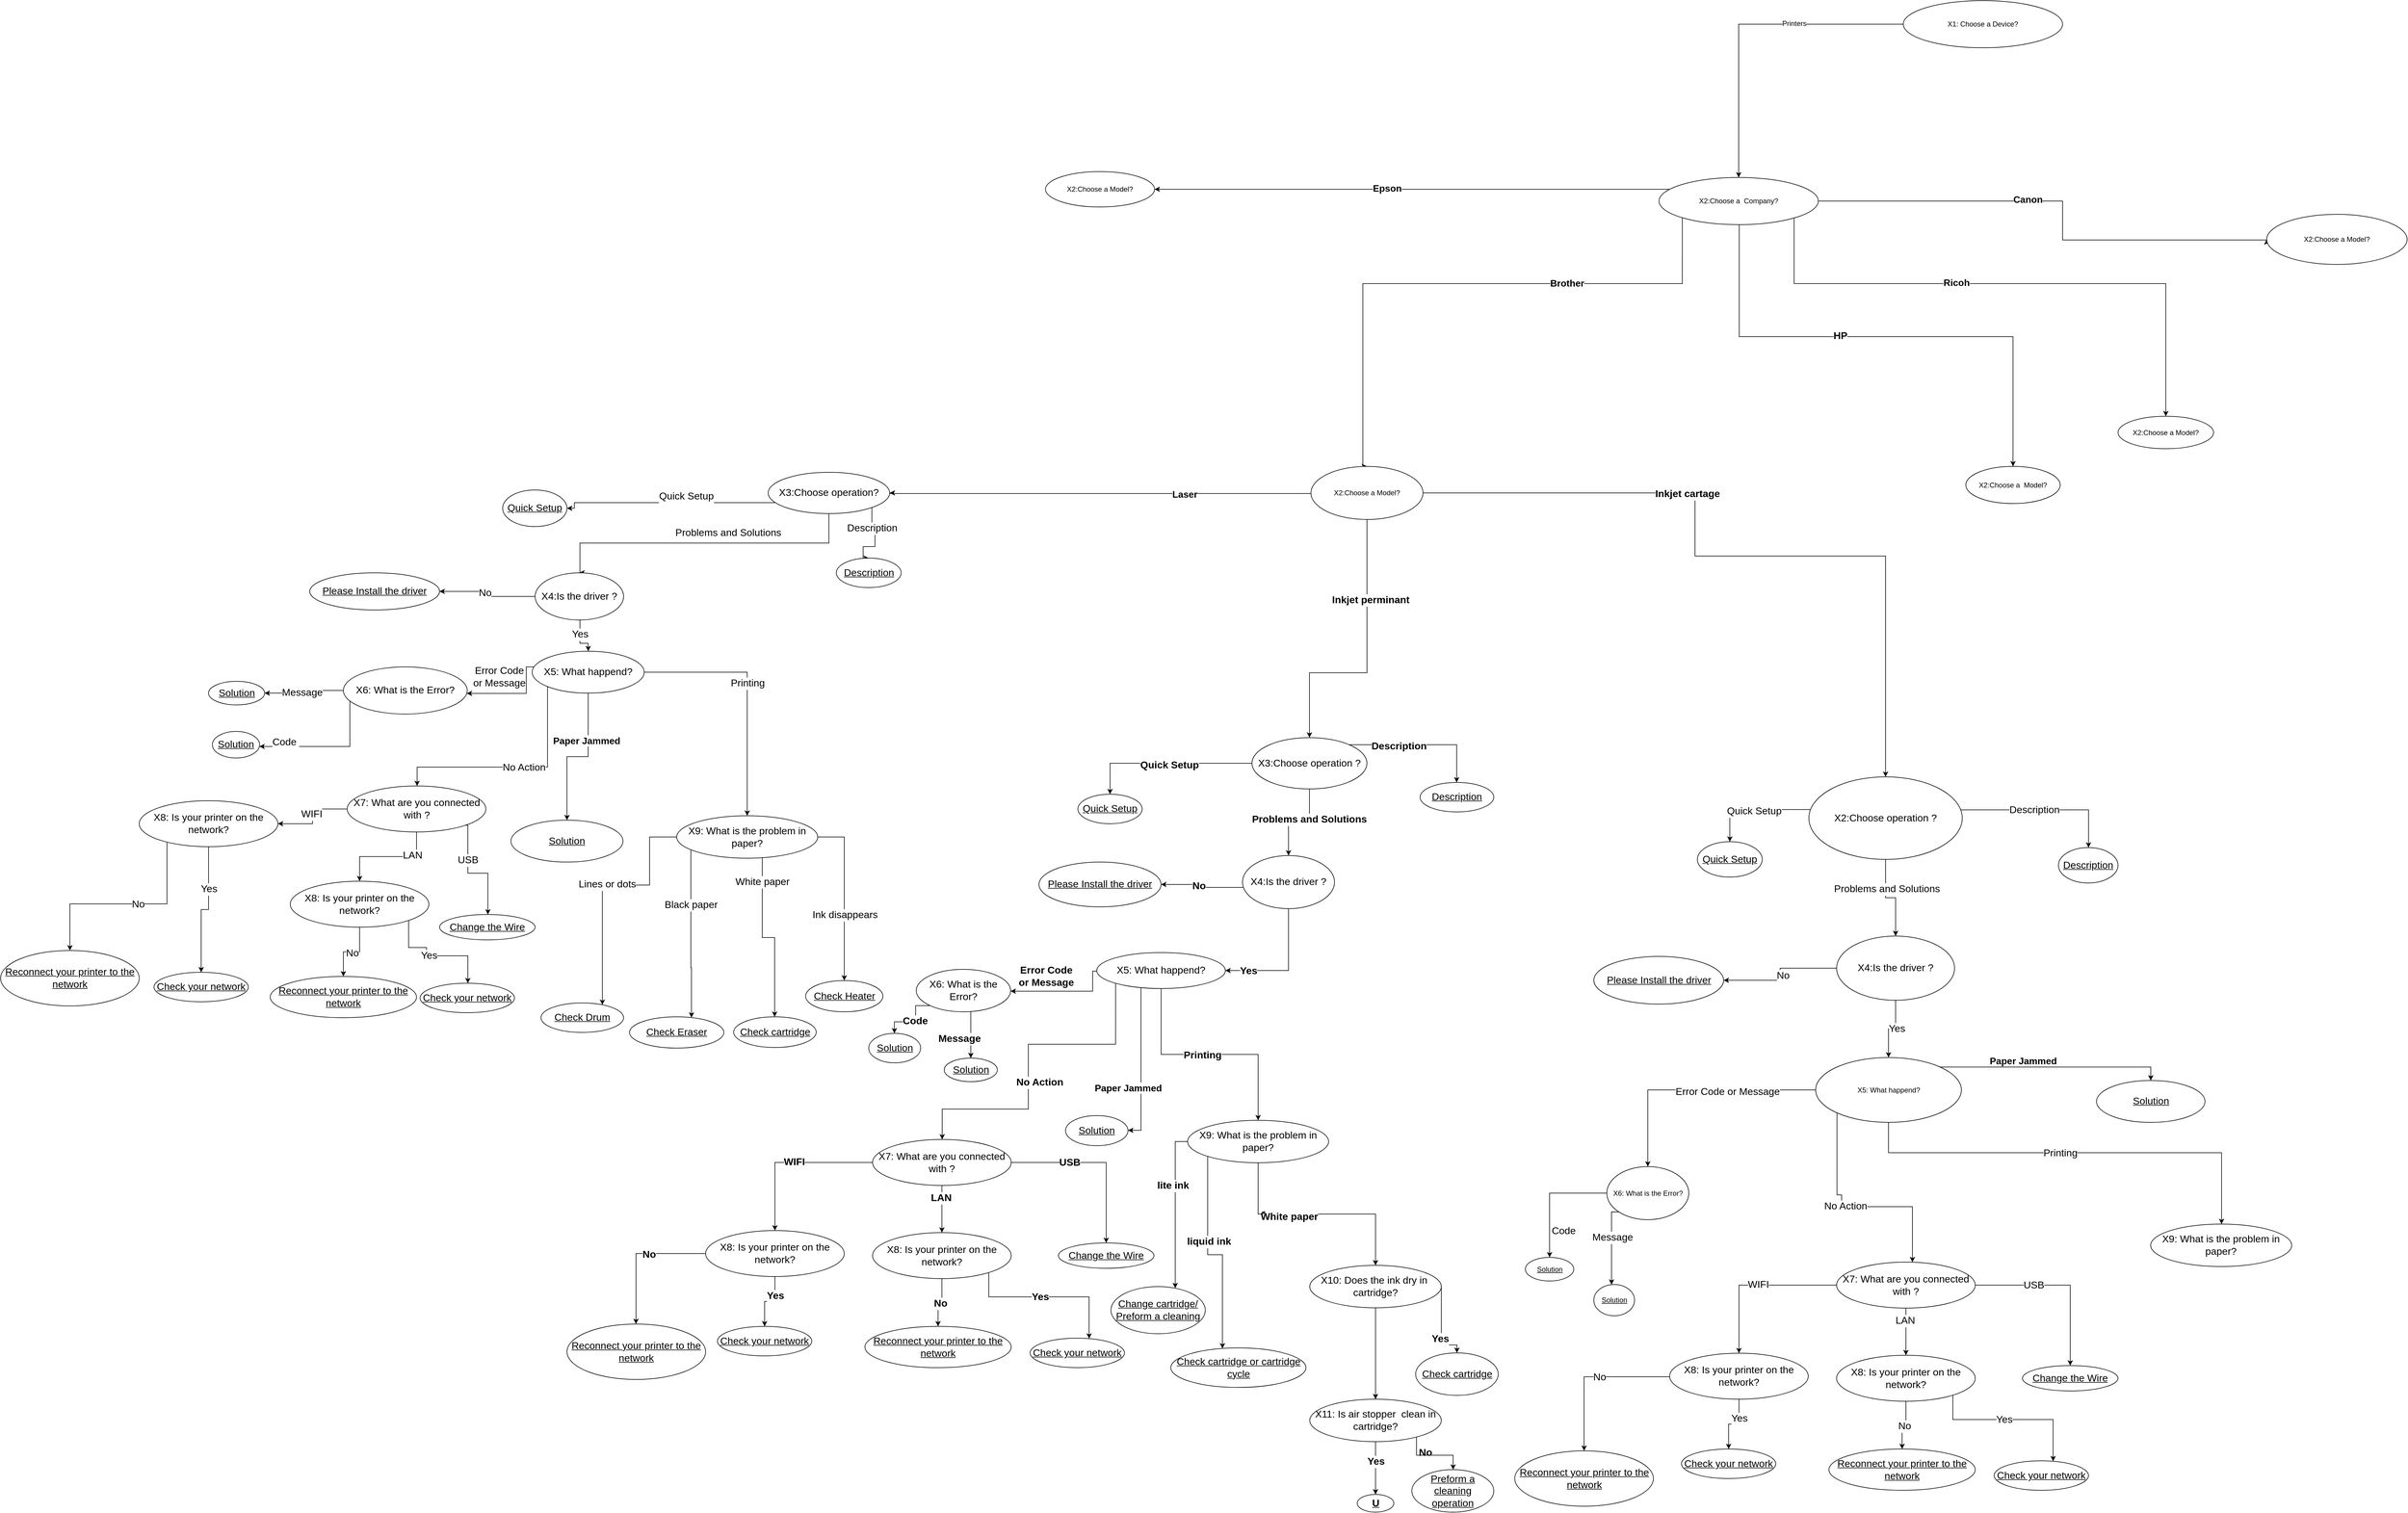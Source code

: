 <mxfile version="10.8.4" type="github"><diagram id="UuOBeL4BKWEIySKtnMIK" name="Page-1"><mxGraphModel dx="5830" dy="1273" grid="1" gridSize="10" guides="1" tooltips="1" connect="1" arrows="1" fold="1" page="1" pageScale="1" pageWidth="1169" pageHeight="827" math="0" shadow="0"><root><mxCell id="0"/><mxCell id="1" parent="0"/><mxCell id="bOFSQ6NyXzxu6ppsG_tF-3" value="" style="edgeStyle=orthogonalEdgeStyle;rounded=0;orthogonalLoop=1;jettySize=auto;html=1;entryX=0.5;entryY=0;entryDx=0;entryDy=0;" parent="1" source="bOFSQ6NyXzxu6ppsG_tF-1" target="bOFSQ6NyXzxu6ppsG_tF-11" edge="1"><mxGeometry relative="1" as="geometry"><mxPoint x="155" y="190" as="targetPoint"/></mxGeometry></mxCell><mxCell id="bOFSQ6NyXzxu6ppsG_tF-8" value="Printers" style="text;html=1;resizable=0;points=[];align=center;verticalAlign=middle;labelBackgroundColor=#ffffff;" parent="bOFSQ6NyXzxu6ppsG_tF-3" vertex="1" connectable="0"><mxGeometry x="-0.312" y="-1" relative="1" as="geometry"><mxPoint as="offset"/></mxGeometry></mxCell><mxCell id="bOFSQ6NyXzxu6ppsG_tF-1" value="X1: Choose a Device?" style="ellipse;whiteSpace=wrap;html=1;" parent="1" vertex="1"><mxGeometry x="434" y="50" width="270" height="80" as="geometry"/></mxCell><mxCell id="bOFSQ6NyXzxu6ppsG_tF-14" value="" style="edgeStyle=orthogonalEdgeStyle;rounded=0;orthogonalLoop=1;jettySize=auto;html=1;exitX=0;exitY=1;exitDx=0;exitDy=0;entryX=0.5;entryY=0;entryDx=0;entryDy=0;" parent="1" source="bOFSQ6NyXzxu6ppsG_tF-11" target="bOFSQ6NyXzxu6ppsG_tF-13" edge="1"><mxGeometry relative="1" as="geometry"><mxPoint x="-11" y="520" as="sourcePoint"/><Array as="points"><mxPoint x="60" y="530"/><mxPoint x="-482" y="530"/></Array></mxGeometry></mxCell><mxCell id="bOFSQ6NyXzxu6ppsG_tF-27" value="Brother" style="text;html=1;resizable=0;points=[];align=center;verticalAlign=middle;labelBackgroundColor=#ffffff;fontStyle=1;fontSize=16;" parent="bOFSQ6NyXzxu6ppsG_tF-14" vertex="1" connectable="0"><mxGeometry x="-0.366" y="-1" relative="1" as="geometry"><mxPoint as="offset"/></mxGeometry></mxCell><mxCell id="bOFSQ6NyXzxu6ppsG_tF-16" value="" style="edgeStyle=orthogonalEdgeStyle;rounded=0;orthogonalLoop=1;jettySize=auto;html=1;" parent="1" source="bOFSQ6NyXzxu6ppsG_tF-11" target="bOFSQ6NyXzxu6ppsG_tF-15" edge="1"><mxGeometry relative="1" as="geometry"><Array as="points"><mxPoint x="156" y="620"/><mxPoint x="620" y="620"/></Array></mxGeometry></mxCell><mxCell id="bOFSQ6NyXzxu6ppsG_tF-26" value="HP" style="text;html=1;resizable=0;points=[];align=center;verticalAlign=middle;labelBackgroundColor=#ffffff;fontStyle=1;fontSize=17;" parent="bOFSQ6NyXzxu6ppsG_tF-16" vertex="1" connectable="0"><mxGeometry x="-0.175" y="1" relative="1" as="geometry"><mxPoint as="offset"/></mxGeometry></mxCell><mxCell id="bOFSQ6NyXzxu6ppsG_tF-19" style="edgeStyle=orthogonalEdgeStyle;rounded=0;orthogonalLoop=1;jettySize=auto;html=1;exitX=1;exitY=1;exitDx=0;exitDy=0;entryX=0.5;entryY=0;entryDx=0;entryDy=0;" parent="1" source="bOFSQ6NyXzxu6ppsG_tF-11" target="bOFSQ6NyXzxu6ppsG_tF-17" edge="1"><mxGeometry relative="1" as="geometry"><Array as="points"><mxPoint x="249" y="418"/><mxPoint x="249" y="530"/><mxPoint x="879" y="530"/></Array></mxGeometry></mxCell><mxCell id="bOFSQ6NyXzxu6ppsG_tF-25" value="Ricoh" style="text;html=1;resizable=0;points=[];align=center;verticalAlign=middle;labelBackgroundColor=#ffffff;fontStyle=1;fontSize=16;" parent="bOFSQ6NyXzxu6ppsG_tF-19" vertex="1" connectable="0"><mxGeometry x="-0.199" y="2" relative="1" as="geometry"><mxPoint as="offset"/></mxGeometry></mxCell><mxCell id="bOFSQ6NyXzxu6ppsG_tF-21" value="" style="edgeStyle=orthogonalEdgeStyle;rounded=0;orthogonalLoop=1;jettySize=auto;html=1;" parent="1" source="bOFSQ6NyXzxu6ppsG_tF-11" target="bOFSQ6NyXzxu6ppsG_tF-20" edge="1"><mxGeometry relative="1" as="geometry"><Array as="points"><mxPoint x="-330" y="370"/><mxPoint x="-330" y="370"/></Array></mxGeometry></mxCell><mxCell id="bOFSQ6NyXzxu6ppsG_tF-28" value="Epson" style="text;html=1;resizable=0;points=[];align=center;verticalAlign=middle;labelBackgroundColor=#ffffff;fontStyle=1;fontSize=16;" parent="bOFSQ6NyXzxu6ppsG_tF-21" vertex="1" connectable="0"><mxGeometry x="0.098" y="1" relative="1" as="geometry"><mxPoint y="-3" as="offset"/></mxGeometry></mxCell><mxCell id="bOFSQ6NyXzxu6ppsG_tF-23" value="" style="edgeStyle=orthogonalEdgeStyle;rounded=0;orthogonalLoop=1;jettySize=auto;html=1;exitX=1;exitY=0.5;exitDx=0;exitDy=0;entryX=0;entryY=0.5;entryDx=0;entryDy=0;" parent="1" source="bOFSQ6NyXzxu6ppsG_tF-11" target="bOFSQ6NyXzxu6ppsG_tF-22" edge="1"><mxGeometry relative="1" as="geometry"><Array as="points"><mxPoint x="704" y="390"/><mxPoint x="704" y="456"/></Array></mxGeometry></mxCell><mxCell id="bOFSQ6NyXzxu6ppsG_tF-24" value="Canon" style="text;html=1;resizable=0;points=[];align=center;verticalAlign=middle;labelBackgroundColor=#ffffff;fontStyle=1;fontSize=16;" parent="bOFSQ6NyXzxu6ppsG_tF-23" vertex="1" connectable="0"><mxGeometry x="-0.143" y="-2" relative="1" as="geometry"><mxPoint y="-5" as="offset"/></mxGeometry></mxCell><mxCell id="bOFSQ6NyXzxu6ppsG_tF-11" value="X2:Choose a &amp;nbsp;Company?" style="ellipse;whiteSpace=wrap;html=1;" parent="1" vertex="1"><mxGeometry x="20" y="350" width="270" height="80" as="geometry"/></mxCell><mxCell id="bOFSQ6NyXzxu6ppsG_tF-22" value="X2:Choose a Model?" style="ellipse;whiteSpace=wrap;html=1;" parent="1" vertex="1"><mxGeometry x="1050" y="412.5" width="238" height="85" as="geometry"/></mxCell><mxCell id="bOFSQ6NyXzxu6ppsG_tF-20" value="X2:Choose a Model?" style="ellipse;whiteSpace=wrap;html=1;" parent="1" vertex="1"><mxGeometry x="-1020" y="340" width="185" height="60" as="geometry"/></mxCell><mxCell id="bOFSQ6NyXzxu6ppsG_tF-17" value="X2:Choose a Model?" style="ellipse;whiteSpace=wrap;html=1;" parent="1" vertex="1"><mxGeometry x="798" y="755" width="162" height="55" as="geometry"/></mxCell><mxCell id="bOFSQ6NyXzxu6ppsG_tF-15" value="X2:Choose a &amp;nbsp;Model?" style="ellipse;whiteSpace=wrap;html=1;" parent="1" vertex="1"><mxGeometry x="540" y="840" width="160" height="63" as="geometry"/></mxCell><mxCell id="bOFSQ6NyXzxu6ppsG_tF-49" value="" style="edgeStyle=orthogonalEdgeStyle;rounded=0;orthogonalLoop=1;jettySize=auto;html=1;exitX=0;exitY=0.5;exitDx=0;exitDy=0;entryX=1;entryY=0.5;entryDx=0;entryDy=0;" parent="1" source="bOFSQ6NyXzxu6ppsG_tF-13" target="bOFSQ6NyXzxu6ppsG_tF-48" edge="1"><mxGeometry relative="1" as="geometry"><Array as="points"><mxPoint x="-1283" y="886"/></Array></mxGeometry></mxCell><mxCell id="bOFSQ6NyXzxu6ppsG_tF-50" value="&lt;font style=&quot;font-size: 16px&quot;&gt;Laser&lt;/font&gt;" style="text;html=1;resizable=0;points=[];align=center;verticalAlign=middle;labelBackgroundColor=#ffffff;fontStyle=1" parent="bOFSQ6NyXzxu6ppsG_tF-49" vertex="1" connectable="0"><mxGeometry x="-0.496" y="18" relative="1" as="geometry"><mxPoint x="-34.5" y="-17" as="offset"/></mxGeometry></mxCell><mxCell id="bOFSQ6NyXzxu6ppsG_tF-52" value="" style="edgeStyle=orthogonalEdgeStyle;rounded=0;orthogonalLoop=1;jettySize=auto;html=1;fontSize=17;exitX=0.5;exitY=1;exitDx=0;exitDy=0;entryX=0.5;entryY=0;entryDx=0;entryDy=0;" parent="1" source="bOFSQ6NyXzxu6ppsG_tF-13" target="bOFSQ6NyXzxu6ppsG_tF-51" edge="1"><mxGeometry relative="1" as="geometry"><Array as="points"><mxPoint x="-482" y="1190"/><mxPoint x="-604" y="1190"/></Array></mxGeometry></mxCell><mxCell id="bOFSQ6NyXzxu6ppsG_tF-53" value="Inkjet perminant" style="text;html=1;resizable=0;points=[];align=center;verticalAlign=middle;labelBackgroundColor=#ffffff;fontSize=17;fontStyle=1" parent="bOFSQ6NyXzxu6ppsG_tF-52" vertex="1" connectable="0"><mxGeometry x="-0.413" y="6" relative="1" as="geometry"><mxPoint as="offset"/></mxGeometry></mxCell><mxCell id="bOFSQ6NyXzxu6ppsG_tF-55" value="" style="edgeStyle=orthogonalEdgeStyle;rounded=0;orthogonalLoop=1;jettySize=auto;html=1;fontSize=17;entryX=0.5;entryY=0;entryDx=0;entryDy=0;exitX=1;exitY=0.5;exitDx=0;exitDy=0;" parent="1" source="bOFSQ6NyXzxu6ppsG_tF-13" target="bOFSQ6NyXzxu6ppsG_tF-54" edge="1"><mxGeometry relative="1" as="geometry"><mxPoint x="-238" y="940" as="sourcePoint"/><Array as="points"><mxPoint x="81" y="885"/><mxPoint x="81" y="992"/><mxPoint x="404" y="992"/></Array></mxGeometry></mxCell><mxCell id="bOFSQ6NyXzxu6ppsG_tF-56" value="Inkjet cartage" style="text;html=1;resizable=0;points=[];align=center;verticalAlign=middle;labelBackgroundColor=#ffffff;fontSize=17;fontStyle=1" parent="bOFSQ6NyXzxu6ppsG_tF-55" vertex="1" connectable="0"><mxGeometry x="-0.293" y="-2" relative="1" as="geometry"><mxPoint as="offset"/></mxGeometry></mxCell><mxCell id="bOFSQ6NyXzxu6ppsG_tF-13" value="X2:Choose a Model?" style="ellipse;whiteSpace=wrap;html=1;" parent="1" vertex="1"><mxGeometry x="-570" y="840" width="190" height="90" as="geometry"/></mxCell><mxCell id="bOFSQ6NyXzxu6ppsG_tF-76" value="" style="edgeStyle=orthogonalEdgeStyle;rounded=0;orthogonalLoop=1;jettySize=auto;html=1;fontSize=17;" parent="1" source="bOFSQ6NyXzxu6ppsG_tF-54" target="bOFSQ6NyXzxu6ppsG_tF-75" edge="1"><mxGeometry relative="1" as="geometry"><Array as="points"><mxPoint x="748" y="1422.5"/></Array></mxGeometry></mxCell><mxCell id="bOFSQ6NyXzxu6ppsG_tF-79" value="Description" style="text;html=1;resizable=0;points=[];align=center;verticalAlign=middle;labelBackgroundColor=#ffffff;fontSize=17;" parent="bOFSQ6NyXzxu6ppsG_tF-76" vertex="1" connectable="0"><mxGeometry x="0.006" y="-17" relative="1" as="geometry"><mxPoint x="-17" y="-17" as="offset"/></mxGeometry></mxCell><mxCell id="bOFSQ6NyXzxu6ppsG_tF-78" value="" style="edgeStyle=orthogonalEdgeStyle;rounded=0;orthogonalLoop=1;jettySize=auto;html=1;fontSize=17;entryX=0.5;entryY=0;entryDx=0;entryDy=0;" parent="1" source="bOFSQ6NyXzxu6ppsG_tF-54" target="bOFSQ6NyXzxu6ppsG_tF-77" edge="1"><mxGeometry relative="1" as="geometry"><Array as="points"><mxPoint x="140" y="1422"/></Array></mxGeometry></mxCell><mxCell id="bOFSQ6NyXzxu6ppsG_tF-82" value="Quick Setup" style="text;html=1;resizable=0;points=[];align=center;verticalAlign=middle;labelBackgroundColor=#ffffff;fontSize=17;" parent="bOFSQ6NyXzxu6ppsG_tF-78" vertex="1" connectable="0"><mxGeometry x="0.009" y="3" relative="1" as="geometry"><mxPoint as="offset"/></mxGeometry></mxCell><mxCell id="bOFSQ6NyXzxu6ppsG_tF-81" value="" style="edgeStyle=orthogonalEdgeStyle;rounded=0;orthogonalLoop=1;jettySize=auto;html=1;fontSize=17;entryX=0.5;entryY=0;entryDx=0;entryDy=0;" parent="1" source="bOFSQ6NyXzxu6ppsG_tF-54" target="bOFSQ6NyXzxu6ppsG_tF-200" edge="1"><mxGeometry relative="1" as="geometry"><mxPoint x="404" y="1666.5" as="targetPoint"/></mxGeometry></mxCell><mxCell id="bOFSQ6NyXzxu6ppsG_tF-83" value="Problems and Solutions" style="text;html=1;resizable=0;points=[];align=center;verticalAlign=middle;labelBackgroundColor=#ffffff;fontSize=17;" parent="bOFSQ6NyXzxu6ppsG_tF-81" vertex="1" connectable="0"><mxGeometry x="-0.316" y="2" relative="1" as="geometry"><mxPoint as="offset"/></mxGeometry></mxCell><mxCell id="bOFSQ6NyXzxu6ppsG_tF-54" value="&lt;font style=&quot;font-size: 17px&quot;&gt;X2:Choose operation ?&lt;/font&gt;" style="ellipse;whiteSpace=wrap;html=1;" parent="1" vertex="1"><mxGeometry x="274" y="1366.5" width="260" height="140" as="geometry"/></mxCell><mxCell id="bOFSQ6NyXzxu6ppsG_tF-90" value="" style="edgeStyle=orthogonalEdgeStyle;rounded=0;orthogonalLoop=1;jettySize=auto;html=1;fontSize=17;" parent="1" source="bOFSQ6NyXzxu6ppsG_tF-80" target="bOFSQ6NyXzxu6ppsG_tF-89" edge="1"><mxGeometry relative="1" as="geometry"/></mxCell><mxCell id="bOFSQ6NyXzxu6ppsG_tF-92" value="Error Code or Message&lt;br&gt;" style="text;html=1;resizable=0;points=[];align=center;verticalAlign=middle;labelBackgroundColor=#ffffff;fontSize=17;" parent="bOFSQ6NyXzxu6ppsG_tF-90" vertex="1" connectable="0"><mxGeometry x="-0.283" y="3" relative="1" as="geometry"><mxPoint x="-1" as="offset"/></mxGeometry></mxCell><mxCell id="bOFSQ6NyXzxu6ppsG_tF-80" value="&lt;span&gt;X5: What happend?&lt;/span&gt;&lt;br&gt;" style="ellipse;whiteSpace=wrap;html=1;" parent="1" vertex="1"><mxGeometry x="285.5" y="1842.5" width="247" height="110" as="geometry"/></mxCell><mxCell id="bOFSQ6NyXzxu6ppsG_tF-106" value="" style="edgeStyle=orthogonalEdgeStyle;rounded=0;orthogonalLoop=1;jettySize=auto;html=1;fontSize=17;exitX=0;exitY=1;exitDx=0;exitDy=0;" parent="1" source="bOFSQ6NyXzxu6ppsG_tF-89" target="bOFSQ6NyXzxu6ppsG_tF-105" edge="1"><mxGeometry relative="1" as="geometry"><Array as="points"><mxPoint x="-60.5" y="2104.5"/></Array></mxGeometry></mxCell><mxCell id="bOFSQ6NyXzxu6ppsG_tF-110" value="Message" style="text;html=1;resizable=0;points=[];align=center;verticalAlign=middle;labelBackgroundColor=#ffffff;fontSize=17;" parent="bOFSQ6NyXzxu6ppsG_tF-106" vertex="1" connectable="0"><mxGeometry x="-0.178" y="1" relative="1" as="geometry"><mxPoint as="offset"/></mxGeometry></mxCell><mxCell id="bOFSQ6NyXzxu6ppsG_tF-108" value="" style="edgeStyle=orthogonalEdgeStyle;rounded=0;orthogonalLoop=1;jettySize=auto;html=1;fontSize=17;entryX=0.5;entryY=0;entryDx=0;entryDy=0;" parent="1" source="bOFSQ6NyXzxu6ppsG_tF-89" target="bOFSQ6NyXzxu6ppsG_tF-107" edge="1"><mxGeometry relative="1" as="geometry"><mxPoint x="-156" y="2235" as="targetPoint"/></mxGeometry></mxCell><mxCell id="bOFSQ6NyXzxu6ppsG_tF-109" value="Code" style="text;html=1;resizable=0;points=[];align=center;verticalAlign=middle;labelBackgroundColor=#ffffff;fontSize=17;" parent="bOFSQ6NyXzxu6ppsG_tF-108" vertex="1" connectable="0"><mxGeometry x="-0.36" relative="1" as="geometry"><mxPoint x="-7.5" y="64.5" as="offset"/></mxGeometry></mxCell><mxCell id="bOFSQ6NyXzxu6ppsG_tF-89" value="&lt;span&gt;X6: What is the Error?&lt;/span&gt;&lt;br&gt;" style="ellipse;whiteSpace=wrap;html=1;" parent="1" vertex="1"><mxGeometry x="-68.5" y="2027.5" width="139" height="90" as="geometry"/></mxCell><mxCell id="bOFSQ6NyXzxu6ppsG_tF-107" value="&lt;u&gt;Solution&lt;/u&gt;&lt;br&gt;" style="ellipse;whiteSpace=wrap;html=1;" parent="1" vertex="1"><mxGeometry x="-206.5" y="2181.5" width="82" height="40" as="geometry"/></mxCell><mxCell id="bOFSQ6NyXzxu6ppsG_tF-105" value="&lt;u&gt;Solution&lt;/u&gt;&lt;br&gt;" style="ellipse;whiteSpace=wrap;html=1;" parent="1" vertex="1"><mxGeometry x="-90.5" y="2227.5" width="69" height="53" as="geometry"/></mxCell><mxCell id="bOFSQ6NyXzxu6ppsG_tF-77" value="&lt;font style=&quot;font-size: 17px&quot;&gt;&lt;u&gt;Quick Setup&lt;/u&gt;&lt;/font&gt;" style="ellipse;whiteSpace=wrap;html=1;" parent="1" vertex="1"><mxGeometry x="85" y="1476.5" width="110" height="60" as="geometry"/></mxCell><mxCell id="bOFSQ6NyXzxu6ppsG_tF-75" value="&lt;font style=&quot;font-size: 17px&quot;&gt;&lt;u&gt;Description&lt;/u&gt;&lt;/font&gt;" style="ellipse;whiteSpace=wrap;html=1;" parent="1" vertex="1"><mxGeometry x="697" y="1486.5" width="101" height="60" as="geometry"/></mxCell><mxCell id="bOFSQ6NyXzxu6ppsG_tF-67" value="" style="edgeStyle=orthogonalEdgeStyle;rounded=0;orthogonalLoop=1;jettySize=auto;html=1;fontSize=17;" parent="1" source="bOFSQ6NyXzxu6ppsG_tF-51" target="bOFSQ6NyXzxu6ppsG_tF-66" edge="1"><mxGeometry relative="1" as="geometry"/></mxCell><mxCell id="bOFSQ6NyXzxu6ppsG_tF-68" value="Quick Setup" style="text;html=1;resizable=0;points=[];align=center;verticalAlign=middle;labelBackgroundColor=#ffffff;fontSize=17;fontStyle=1" parent="bOFSQ6NyXzxu6ppsG_tF-67" vertex="1" connectable="0"><mxGeometry x="-0.045" y="3" relative="1" as="geometry"><mxPoint as="offset"/></mxGeometry></mxCell><mxCell id="bOFSQ6NyXzxu6ppsG_tF-70" value="" style="edgeStyle=orthogonalEdgeStyle;rounded=0;orthogonalLoop=1;jettySize=auto;html=1;fontSize=17;" parent="1" source="bOFSQ6NyXzxu6ppsG_tF-51" target="bOFSQ6NyXzxu6ppsG_tF-69" edge="1"><mxGeometry relative="1" as="geometry"><Array as="points"><mxPoint x="-323" y="1312"/></Array></mxGeometry></mxCell><mxCell id="bOFSQ6NyXzxu6ppsG_tF-71" value="Description" style="text;html=1;resizable=0;points=[];align=center;verticalAlign=middle;labelBackgroundColor=#ffffff;fontSize=17;fontStyle=1" parent="bOFSQ6NyXzxu6ppsG_tF-70" vertex="1" connectable="0"><mxGeometry x="-0.319" y="-3" relative="1" as="geometry"><mxPoint as="offset"/></mxGeometry></mxCell><mxCell id="bOFSQ6NyXzxu6ppsG_tF-51" value="X3:Choose operation ?" style="ellipse;whiteSpace=wrap;html=1;fontSize=17;" parent="1" vertex="1"><mxGeometry x="-670" y="1300" width="195" height="87" as="geometry"/></mxCell><mxCell id="bOFSQ6NyXzxu6ppsG_tF-188" style="edgeStyle=orthogonalEdgeStyle;rounded=0;orthogonalLoop=1;jettySize=auto;html=1;exitX=0.5;exitY=1;exitDx=0;exitDy=0;entryX=1;entryY=0.5;entryDx=0;entryDy=0;fontSize=17;" parent="1" source="bOFSQ6NyXzxu6ppsG_tF-186" target="bOFSQ6NyXzxu6ppsG_tF-72" edge="1"><mxGeometry relative="1" as="geometry"/></mxCell><mxCell id="bOFSQ6NyXzxu6ppsG_tF-189" value="Yes" style="text;html=1;resizable=0;points=[];align=center;verticalAlign=middle;labelBackgroundColor=#ffffff;fontSize=17;fontStyle=1" parent="bOFSQ6NyXzxu6ppsG_tF-188" vertex="1" connectable="0"><mxGeometry x="-0.34" y="-34" relative="1" as="geometry"><mxPoint x="-34" y="36" as="offset"/></mxGeometry></mxCell><mxCell id="bOFSQ6NyXzxu6ppsG_tF-191" value="" style="edgeStyle=orthogonalEdgeStyle;rounded=0;orthogonalLoop=1;jettySize=auto;html=1;fontSize=17;" parent="1" source="bOFSQ6NyXzxu6ppsG_tF-186" target="bOFSQ6NyXzxu6ppsG_tF-190" edge="1"><mxGeometry relative="1" as="geometry"><Array as="points"><mxPoint x="-756" y="1554"/></Array></mxGeometry></mxCell><mxCell id="bOFSQ6NyXzxu6ppsG_tF-192" value="No" style="text;html=1;resizable=0;points=[];align=center;verticalAlign=middle;labelBackgroundColor=#ffffff;fontSize=17;fontStyle=1" parent="bOFSQ6NyXzxu6ppsG_tF-191" vertex="1" connectable="0"><mxGeometry x="0.018" y="4" relative="1" as="geometry"><mxPoint as="offset"/></mxGeometry></mxCell><mxCell id="bOFSQ6NyXzxu6ppsG_tF-186" value="X4:Is the driver ?" style="ellipse;whiteSpace=wrap;html=1;fontSize=17;" parent="1" vertex="1"><mxGeometry x="-686" y="1500" width="156" height="90" as="geometry"/></mxCell><mxCell id="bOFSQ6NyXzxu6ppsG_tF-190" value="&lt;u&gt;Please Install the driver&lt;/u&gt;" style="ellipse;whiteSpace=wrap;html=1;fontSize=17;" parent="1" vertex="1"><mxGeometry x="-1031" y="1511" width="207" height="76" as="geometry"/></mxCell><mxCell id="bOFSQ6NyXzxu6ppsG_tF-88" value="" style="edgeStyle=orthogonalEdgeStyle;rounded=0;orthogonalLoop=1;jettySize=auto;html=1;fontSize=17;" parent="1" source="bOFSQ6NyXzxu6ppsG_tF-72" target="bOFSQ6NyXzxu6ppsG_tF-87" edge="1"><mxGeometry relative="1" as="geometry"><Array as="points"><mxPoint x="-940" y="1696"/><mxPoint x="-940" y="1730"/></Array></mxGeometry></mxCell><mxCell id="bOFSQ6NyXzxu6ppsG_tF-91" value="Error Code &lt;br&gt;or Message&lt;br&gt;" style="text;html=1;resizable=0;points=[];align=center;verticalAlign=middle;labelBackgroundColor=#ffffff;fontSize=17;fontStyle=1" parent="bOFSQ6NyXzxu6ppsG_tF-88" vertex="1" connectable="0"><mxGeometry x="-0.186" y="1" relative="1" as="geometry"><mxPoint x="-47" y="-26" as="offset"/></mxGeometry></mxCell><mxCell id="eon7pUwc6elAu8zcERAT-14" value="" style="edgeStyle=orthogonalEdgeStyle;rounded=0;orthogonalLoop=1;jettySize=auto;html=1;fontSize=17;" edge="1" parent="1" source="bOFSQ6NyXzxu6ppsG_tF-72" target="eon7pUwc6elAu8zcERAT-13"><mxGeometry relative="1" as="geometry"/></mxCell><mxCell id="eon7pUwc6elAu8zcERAT-15" value="Printing" style="text;html=1;resizable=0;points=[];align=center;verticalAlign=middle;labelBackgroundColor=#ffffff;fontSize=17;fontStyle=1" vertex="1" connectable="0" parent="eon7pUwc6elAu8zcERAT-14"><mxGeometry x="-0.073" y="-1" relative="1" as="geometry"><mxPoint x="1" as="offset"/></mxGeometry></mxCell><mxCell id="bOFSQ6NyXzxu6ppsG_tF-72" value="X5: What happend?" style="ellipse;whiteSpace=wrap;html=1;fontSize=17;" parent="1" vertex="1"><mxGeometry x="-933" y="1664.5" width="218" height="61" as="geometry"/></mxCell><mxCell id="eon7pUwc6elAu8zcERAT-35" value="" style="edgeStyle=orthogonalEdgeStyle;rounded=0;orthogonalLoop=1;jettySize=auto;html=1;fontSize=17;exitX=0;exitY=0.5;exitDx=0;exitDy=0;" edge="1" parent="1" source="eon7pUwc6elAu8zcERAT-13" target="eon7pUwc6elAu8zcERAT-34"><mxGeometry relative="1" as="geometry"><Array as="points"><mxPoint x="-800" y="1985"/></Array></mxGeometry></mxCell><mxCell id="eon7pUwc6elAu8zcERAT-36" value="lite ink" style="text;html=1;resizable=0;points=[];align=center;verticalAlign=middle;labelBackgroundColor=#ffffff;fontSize=17;fontStyle=1" vertex="1" connectable="0" parent="eon7pUwc6elAu8zcERAT-35"><mxGeometry x="-0.287" y="-4" relative="1" as="geometry"><mxPoint as="offset"/></mxGeometry></mxCell><mxCell id="eon7pUwc6elAu8zcERAT-38" value="" style="edgeStyle=orthogonalEdgeStyle;rounded=0;orthogonalLoop=1;jettySize=auto;html=1;fontSize=17;exitX=0;exitY=1;exitDx=0;exitDy=0;" edge="1" parent="1" source="eon7pUwc6elAu8zcERAT-13" target="eon7pUwc6elAu8zcERAT-37"><mxGeometry relative="1" as="geometry"><Array as="points"><mxPoint x="-745" y="2177"/><mxPoint x="-720" y="2177"/></Array></mxGeometry></mxCell><mxCell id="eon7pUwc6elAu8zcERAT-39" value="liquid ink" style="text;html=1;resizable=0;points=[];align=center;verticalAlign=middle;labelBackgroundColor=#ffffff;fontSize=17;fontStyle=1" vertex="1" connectable="0" parent="eon7pUwc6elAu8zcERAT-38"><mxGeometry x="-0.176" y="2" relative="1" as="geometry"><mxPoint as="offset"/></mxGeometry></mxCell><mxCell id="eon7pUwc6elAu8zcERAT-44" value="" style="edgeStyle=orthogonalEdgeStyle;rounded=0;orthogonalLoop=1;jettySize=auto;html=1;fontSize=17;" edge="1" parent="1" source="eon7pUwc6elAu8zcERAT-13" target="eon7pUwc6elAu8zcERAT-43"><mxGeometry relative="1" as="geometry"/></mxCell><mxCell id="eon7pUwc6elAu8zcERAT-45" value="ًWhite paper" style="text;html=1;resizable=0;points=[];align=center;verticalAlign=middle;labelBackgroundColor=#ffffff;fontSize=17;fontStyle=1" vertex="1" connectable="0" parent="eon7pUwc6elAu8zcERAT-44"><mxGeometry x="-0.505" y="47" relative="1" as="geometry"><mxPoint x="47" y="52" as="offset"/></mxGeometry></mxCell><mxCell id="eon7pUwc6elAu8zcERAT-13" value="X9: What is the problem in paper?" style="ellipse;whiteSpace=wrap;html=1;fontSize=17;" vertex="1" parent="1"><mxGeometry x="-779" y="1949" width="239" height="72" as="geometry"/></mxCell><mxCell id="eon7pUwc6elAu8zcERAT-47" value="" style="edgeStyle=orthogonalEdgeStyle;rounded=0;orthogonalLoop=1;jettySize=auto;html=1;fontSize=17;" edge="1" parent="1" source="eon7pUwc6elAu8zcERAT-43" target="eon7pUwc6elAu8zcERAT-46"><mxGeometry relative="1" as="geometry"><Array as="points"><mxPoint x="-349" y="2330"/></Array></mxGeometry></mxCell><mxCell id="eon7pUwc6elAu8zcERAT-48" value="Yes" style="text;html=1;resizable=0;points=[];align=center;verticalAlign=middle;labelBackgroundColor=#ffffff;fontSize=17;fontStyle=1" vertex="1" connectable="0" parent="eon7pUwc6elAu8zcERAT-47"><mxGeometry x="0.284" y="-2" relative="1" as="geometry"><mxPoint as="offset"/></mxGeometry></mxCell><mxCell id="eon7pUwc6elAu8zcERAT-50" value="" style="edgeStyle=orthogonalEdgeStyle;rounded=0;orthogonalLoop=1;jettySize=auto;html=1;fontSize=17;" edge="1" parent="1" source="eon7pUwc6elAu8zcERAT-43" target="eon7pUwc6elAu8zcERAT-49"><mxGeometry relative="1" as="geometry"/></mxCell><mxCell id="eon7pUwc6elAu8zcERAT-43" value="X10: Does the ink dry in&amp;nbsp; cartridge?" style="ellipse;whiteSpace=wrap;html=1;fontSize=17;" vertex="1" parent="1"><mxGeometry x="-572" y="2195" width="223" height="72" as="geometry"/></mxCell><mxCell id="eon7pUwc6elAu8zcERAT-52" value="" style="edgeStyle=orthogonalEdgeStyle;rounded=0;orthogonalLoop=1;jettySize=auto;html=1;fontSize=17;" edge="1" parent="1" source="eon7pUwc6elAu8zcERAT-49" target="eon7pUwc6elAu8zcERAT-51"><mxGeometry relative="1" as="geometry"><Array as="points"><mxPoint x="-391" y="2517"/><mxPoint x="-329" y="2517"/></Array></mxGeometry></mxCell><mxCell id="eon7pUwc6elAu8zcERAT-55" value="" style="edgeStyle=orthogonalEdgeStyle;rounded=0;orthogonalLoop=1;jettySize=auto;html=1;fontSize=17;" edge="1" parent="1" source="eon7pUwc6elAu8zcERAT-49" target="eon7pUwc6elAu8zcERAT-54"><mxGeometry relative="1" as="geometry"/></mxCell><mxCell id="eon7pUwc6elAu8zcERAT-56" value="Yes" style="text;html=1;resizable=0;points=[];align=center;verticalAlign=middle;labelBackgroundColor=#ffffff;fontSize=17;fontStyle=1" vertex="1" connectable="0" parent="eon7pUwc6elAu8zcERAT-55"><mxGeometry x="-0.24" relative="1" as="geometry"><mxPoint as="offset"/></mxGeometry></mxCell><mxCell id="eon7pUwc6elAu8zcERAT-49" value="X11: Is air stopper&amp;nbsp; clean in cartridge?" style="ellipse;whiteSpace=wrap;html=1;fontSize=17;" vertex="1" parent="1"><mxGeometry x="-572" y="2422" width="223" height="72" as="geometry"/></mxCell><mxCell id="eon7pUwc6elAu8zcERAT-54" value="U" style="ellipse;whiteSpace=wrap;html=1;fontSize=17;fontStyle=5" vertex="1" parent="1"><mxGeometry x="-491.5" y="2583.5" width="62" height="30" as="geometry"/></mxCell><mxCell id="eon7pUwc6elAu8zcERAT-51" value="Preform a cleaning operation" style="ellipse;whiteSpace=wrap;html=1;fontSize=17;fontStyle=4" vertex="1" parent="1"><mxGeometry x="-399" y="2541.5" width="139" height="72" as="geometry"/></mxCell><mxCell id="eon7pUwc6elAu8zcERAT-46" value="Check cartridge" style="ellipse;whiteSpace=wrap;html=1;fontSize=17;fontStyle=4" vertex="1" parent="1"><mxGeometry x="-392.5" y="2343.5" width="140" height="72" as="geometry"/></mxCell><mxCell id="eon7pUwc6elAu8zcERAT-37" value="Check cartridge or cartridge cycle" style="ellipse;whiteSpace=wrap;html=1;fontSize=17;fontStyle=4" vertex="1" parent="1"><mxGeometry x="-807.5" y="2335" width="229" height="67" as="geometry"/></mxCell><mxCell id="eon7pUwc6elAu8zcERAT-34" value="Change cartridge/ Preform a cleaning" style="ellipse;whiteSpace=wrap;html=1;fontSize=17;fontStyle=4" vertex="1" parent="1"><mxGeometry x="-909" y="2231" width="160" height="80" as="geometry"/></mxCell><mxCell id="bOFSQ6NyXzxu6ppsG_tF-100" value="" style="edgeStyle=orthogonalEdgeStyle;rounded=0;orthogonalLoop=1;jettySize=auto;html=1;fontSize=17;" parent="1" source="bOFSQ6NyXzxu6ppsG_tF-87" target="bOFSQ6NyXzxu6ppsG_tF-99" edge="1"><mxGeometry relative="1" as="geometry"><Array as="points"><mxPoint x="-1146.5" y="1810"/><mxPoint x="-1146.5" y="1810"/></Array></mxGeometry></mxCell><mxCell id="bOFSQ6NyXzxu6ppsG_tF-104" value="Message" style="text;html=1;resizable=0;points=[];align=center;verticalAlign=middle;labelBackgroundColor=#ffffff;fontSize=17;fontStyle=1" parent="bOFSQ6NyXzxu6ppsG_tF-100" vertex="1" connectable="0"><mxGeometry x="-0.076" y="-10" relative="1" as="geometry"><mxPoint x="-10" y="10" as="offset"/></mxGeometry></mxCell><mxCell id="bOFSQ6NyXzxu6ppsG_tF-102" value="" style="edgeStyle=orthogonalEdgeStyle;rounded=0;orthogonalLoop=1;jettySize=auto;html=1;fontSize=17;exitX=0;exitY=1;exitDx=0;exitDy=0;" parent="1" source="bOFSQ6NyXzxu6ppsG_tF-87" target="bOFSQ6NyXzxu6ppsG_tF-101" edge="1"><mxGeometry relative="1" as="geometry"><Array as="points"><mxPoint x="-1240" y="1754"/><mxPoint x="-1240" y="1786"/><mxPoint x="-1258" y="1786"/><mxPoint x="-1258" y="1782"/><mxPoint x="-1276" y="1782"/></Array></mxGeometry></mxCell><mxCell id="bOFSQ6NyXzxu6ppsG_tF-103" value="Code" style="text;html=1;resizable=0;points=[];align=center;verticalAlign=middle;labelBackgroundColor=#ffffff;fontSize=17;fontStyle=1" parent="bOFSQ6NyXzxu6ppsG_tF-102" vertex="1" connectable="0"><mxGeometry x="-0.127" y="-1" relative="1" as="geometry"><mxPoint as="offset"/></mxGeometry></mxCell><mxCell id="bOFSQ6NyXzxu6ppsG_tF-87" value="X6: What is the Error?" style="ellipse;whiteSpace=wrap;html=1;fontSize=17;" parent="1" vertex="1"><mxGeometry x="-1239" y="1693" width="160" height="72" as="geometry"/></mxCell><mxCell id="bOFSQ6NyXzxu6ppsG_tF-101" value="&lt;u&gt;Solution&lt;/u&gt;" style="ellipse;whiteSpace=wrap;html=1;fontSize=17;" parent="1" vertex="1"><mxGeometry x="-1319.5" y="1801.5" width="88" height="50" as="geometry"/></mxCell><mxCell id="bOFSQ6NyXzxu6ppsG_tF-99" value="&lt;u&gt;Solution&lt;/u&gt;&lt;br&gt;" style="ellipse;whiteSpace=wrap;html=1;fontSize=17;" parent="1" vertex="1"><mxGeometry x="-1191.5" y="1843.5" width="90" height="40" as="geometry"/></mxCell><mxCell id="bOFSQ6NyXzxu6ppsG_tF-69" value="&lt;u&gt;Description&lt;/u&gt;" style="ellipse;whiteSpace=wrap;html=1;fontSize=17;" parent="1" vertex="1"><mxGeometry x="-385" y="1376" width="125" height="50" as="geometry"/></mxCell><mxCell id="bOFSQ6NyXzxu6ppsG_tF-66" value="&lt;u&gt;Quick Setup&lt;/u&gt;" style="ellipse;whiteSpace=wrap;html=1;fontSize=17;" parent="1" vertex="1"><mxGeometry x="-965" y="1396" width="109" height="50" as="geometry"/></mxCell><mxCell id="bOFSQ6NyXzxu6ppsG_tF-58" value="" style="edgeStyle=orthogonalEdgeStyle;rounded=0;orthogonalLoop=1;jettySize=auto;html=1;fontSize=17;entryX=1;entryY=0.5;entryDx=0;entryDy=0;" parent="1" source="bOFSQ6NyXzxu6ppsG_tF-48" target="bOFSQ6NyXzxu6ppsG_tF-57" edge="1"><mxGeometry relative="1" as="geometry"><Array as="points"><mxPoint x="-1818.5" y="901.5"/></Array></mxGeometry></mxCell><mxCell id="bOFSQ6NyXzxu6ppsG_tF-63" value="Quick Setup" style="text;html=1;resizable=0;points=[];align=center;verticalAlign=middle;labelBackgroundColor=#ffffff;fontSize=17;" parent="bOFSQ6NyXzxu6ppsG_tF-58" vertex="1" connectable="0"><mxGeometry x="-0.182" y="1" relative="1" as="geometry"><mxPoint x="-2.5" y="-11.5" as="offset"/></mxGeometry></mxCell><mxCell id="bOFSQ6NyXzxu6ppsG_tF-60" value="" style="edgeStyle=orthogonalEdgeStyle;rounded=0;orthogonalLoop=1;jettySize=auto;html=1;fontSize=17;entryX=0.5;entryY=0;entryDx=0;entryDy=0;" parent="1" source="bOFSQ6NyXzxu6ppsG_tF-48" target="bOFSQ6NyXzxu6ppsG_tF-194" edge="1"><mxGeometry relative="1" as="geometry"><mxPoint x="-1472.5" y="1471.5" as="targetPoint"/><Array as="points"><mxPoint x="-1809" y="970"/></Array></mxGeometry></mxCell><mxCell id="bOFSQ6NyXzxu6ppsG_tF-65" value="Problems and Solutions" style="text;html=1;resizable=0;points=[];align=center;verticalAlign=middle;labelBackgroundColor=#ffffff;fontSize=17;" parent="bOFSQ6NyXzxu6ppsG_tF-60" vertex="1" connectable="0"><mxGeometry x="-0.515" y="-3" relative="1" as="geometry"><mxPoint x="-94" y="-14.5" as="offset"/></mxGeometry></mxCell><mxCell id="bOFSQ6NyXzxu6ppsG_tF-62" value="" style="edgeStyle=orthogonalEdgeStyle;rounded=0;orthogonalLoop=1;jettySize=auto;html=1;fontSize=17;entryX=0.5;entryY=0;entryDx=0;entryDy=0;exitX=1;exitY=1;exitDx=0;exitDy=0;" parent="1" source="bOFSQ6NyXzxu6ppsG_tF-48" target="bOFSQ6NyXzxu6ppsG_tF-61" edge="1"><mxGeometry relative="1" as="geometry"><mxPoint x="-1322.667" y="1051" as="sourcePoint"/><Array as="points"><mxPoint x="-1313" y="950"/><mxPoint x="-1309" y="950"/><mxPoint x="-1309" y="976"/><mxPoint x="-1329" y="976"/><mxPoint x="-1329" y="1034"/></Array></mxGeometry></mxCell><mxCell id="bOFSQ6NyXzxu6ppsG_tF-64" value="Description" style="text;html=1;resizable=0;points=[];align=center;verticalAlign=middle;labelBackgroundColor=#ffffff;fontSize=17;" parent="bOFSQ6NyXzxu6ppsG_tF-62" vertex="1" connectable="0"><mxGeometry x="-0.62" relative="1" as="geometry"><mxPoint x="-0.5" y="12.5" as="offset"/></mxGeometry></mxCell><mxCell id="bOFSQ6NyXzxu6ppsG_tF-48" value="X3:Choose operation?&lt;br&gt;" style="ellipse;whiteSpace=wrap;html=1;fontSize=17;" parent="1" vertex="1"><mxGeometry x="-1490" y="850" width="206" height="70" as="geometry"/></mxCell><mxCell id="bOFSQ6NyXzxu6ppsG_tF-61" value="&lt;u&gt;Description&lt;/u&gt;" style="ellipse;whiteSpace=wrap;html=1;fontSize=17;" parent="1" vertex="1"><mxGeometry x="-1374.5" y="995.5" width="110" height="50" as="geometry"/></mxCell><mxCell id="bOFSQ6NyXzxu6ppsG_tF-85" value="Error Code &lt;br&gt;or Message" style="edgeStyle=orthogonalEdgeStyle;rounded=0;orthogonalLoop=1;jettySize=auto;html=1;fontSize=17;" parent="1" source="bOFSQ6NyXzxu6ppsG_tF-59" target="bOFSQ6NyXzxu6ppsG_tF-84" edge="1"><mxGeometry x="0.318" y="-28" relative="1" as="geometry"><Array as="points"><mxPoint x="-1900" y="1180"/><mxPoint x="-1900" y="1225"/></Array><mxPoint as="offset"/></mxGeometry></mxCell><mxCell id="bOFSQ6NyXzxu6ppsG_tF-113" value="" style="edgeStyle=orthogonalEdgeStyle;rounded=0;orthogonalLoop=1;jettySize=auto;html=1;fontSize=17;exitX=0;exitY=1;exitDx=0;exitDy=0;" parent="1" source="bOFSQ6NyXzxu6ppsG_tF-59" target="bOFSQ6NyXzxu6ppsG_tF-112" edge="1"><mxGeometry relative="1" as="geometry"><Array as="points"><mxPoint x="-1864" y="1350"/><mxPoint x="-2085" y="1350"/></Array></mxGeometry></mxCell><mxCell id="bOFSQ6NyXzxu6ppsG_tF-114" value="No Action" style="text;html=1;resizable=0;points=[];align=center;verticalAlign=middle;labelBackgroundColor=#ffffff;fontSize=17;" parent="bOFSQ6NyXzxu6ppsG_tF-113" vertex="1" connectable="0"><mxGeometry x="-0.09" y="1" relative="1" as="geometry"><mxPoint as="offset"/></mxGeometry></mxCell><mxCell id="eon7pUwc6elAu8zcERAT-3" value="" style="edgeStyle=orthogonalEdgeStyle;rounded=0;orthogonalLoop=1;jettySize=auto;html=1;" edge="1" parent="1" source="bOFSQ6NyXzxu6ppsG_tF-59" target="eon7pUwc6elAu8zcERAT-2"><mxGeometry relative="1" as="geometry"/></mxCell><mxCell id="eon7pUwc6elAu8zcERAT-4" value="Paper Jammed" style="text;html=1;resizable=0;points=[];align=center;verticalAlign=middle;labelBackgroundColor=#ffffff;fontSize=16;fontStyle=1" vertex="1" connectable="0" parent="eon7pUwc6elAu8zcERAT-3"><mxGeometry x="-0.36" y="-3" relative="1" as="geometry"><mxPoint as="offset"/></mxGeometry></mxCell><mxCell id="bOFSQ6NyXzxu6ppsG_tF-59" value="X5: What happend?&lt;br&gt;" style="ellipse;whiteSpace=wrap;html=1;fontSize=17;" parent="1" vertex="1"><mxGeometry x="-1890" y="1153.5" width="190" height="71" as="geometry"/></mxCell><mxCell id="eon7pUwc6elAu8zcERAT-2" value="Solution" style="ellipse;whiteSpace=wrap;html=1;fontSize=17;fontStyle=4" vertex="1" parent="1"><mxGeometry x="-1926" y="1440" width="190" height="71" as="geometry"/></mxCell><mxCell id="bOFSQ6NyXzxu6ppsG_tF-116" value="" style="edgeStyle=orthogonalEdgeStyle;rounded=0;orthogonalLoop=1;jettySize=auto;html=1;fontSize=17;" parent="1" source="bOFSQ6NyXzxu6ppsG_tF-112" target="bOFSQ6NyXzxu6ppsG_tF-115" edge="1"><mxGeometry relative="1" as="geometry"/></mxCell><mxCell id="bOFSQ6NyXzxu6ppsG_tF-122" value="WIFI" style="text;html=1;resizable=0;points=[];align=center;verticalAlign=middle;labelBackgroundColor=#ffffff;fontSize=17;" parent="bOFSQ6NyXzxu6ppsG_tF-116" vertex="1" connectable="0"><mxGeometry x="-0.057" y="-1" relative="1" as="geometry"><mxPoint x="-1" as="offset"/></mxGeometry></mxCell><mxCell id="bOFSQ6NyXzxu6ppsG_tF-118" value="" style="edgeStyle=orthogonalEdgeStyle;rounded=0;orthogonalLoop=1;jettySize=auto;html=1;fontSize=17;" parent="1" source="bOFSQ6NyXzxu6ppsG_tF-112" target="bOFSQ6NyXzxu6ppsG_tF-117" edge="1"><mxGeometry relative="1" as="geometry"/></mxCell><mxCell id="bOFSQ6NyXzxu6ppsG_tF-123" value="LAN" style="text;html=1;resizable=0;points=[];align=center;verticalAlign=middle;labelBackgroundColor=#ffffff;fontSize=17;" parent="bOFSQ6NyXzxu6ppsG_tF-118" vertex="1" connectable="0"><mxGeometry x="-0.457" y="-2" relative="1" as="geometry"><mxPoint as="offset"/></mxGeometry></mxCell><mxCell id="bOFSQ6NyXzxu6ppsG_tF-120" value="" style="edgeStyle=orthogonalEdgeStyle;rounded=0;orthogonalLoop=1;jettySize=auto;html=1;fontSize=17;exitX=1;exitY=1;exitDx=0;exitDy=0;" parent="1" source="bOFSQ6NyXzxu6ppsG_tF-112" target="bOFSQ6NyXzxu6ppsG_tF-119" edge="1"><mxGeometry relative="1" as="geometry"><Array as="points"><mxPoint x="-1999" y="1448"/><mxPoint x="-1999" y="1530"/><mxPoint x="-1965" y="1530"/></Array></mxGeometry></mxCell><mxCell id="bOFSQ6NyXzxu6ppsG_tF-121" value="USB" style="text;html=1;resizable=0;points=[];align=center;verticalAlign=middle;labelBackgroundColor=#ffffff;fontSize=17;" parent="bOFSQ6NyXzxu6ppsG_tF-120" vertex="1" connectable="0"><mxGeometry x="-0.336" relative="1" as="geometry"><mxPoint as="offset"/></mxGeometry></mxCell><mxCell id="bOFSQ6NyXzxu6ppsG_tF-112" value="X7: What are you connected with ?&lt;br&gt;" style="ellipse;whiteSpace=wrap;html=1;fontSize=17;" parent="1" vertex="1"><mxGeometry x="-2203.5" y="1382" width="235" height="78" as="geometry"/></mxCell><mxCell id="bOFSQ6NyXzxu6ppsG_tF-119" value="&lt;u&gt;Change the Wire&lt;/u&gt;" style="ellipse;whiteSpace=wrap;html=1;fontSize=17;" parent="1" vertex="1"><mxGeometry x="-2047" y="1600" width="162" height="43" as="geometry"/></mxCell><mxCell id="bOFSQ6NyXzxu6ppsG_tF-125" value="" style="edgeStyle=orthogonalEdgeStyle;rounded=0;orthogonalLoop=1;jettySize=auto;html=1;fontSize=17;" parent="1" source="bOFSQ6NyXzxu6ppsG_tF-117" target="bOFSQ6NyXzxu6ppsG_tF-124" edge="1"><mxGeometry relative="1" as="geometry"/></mxCell><mxCell id="bOFSQ6NyXzxu6ppsG_tF-129" value="No" style="text;html=1;resizable=0;points=[];align=center;verticalAlign=middle;labelBackgroundColor=#ffffff;fontSize=17;" parent="bOFSQ6NyXzxu6ppsG_tF-125" vertex="1" connectable="0"><mxGeometry x="-0.014" y="3" relative="1" as="geometry"><mxPoint y="-1" as="offset"/></mxGeometry></mxCell><mxCell id="bOFSQ6NyXzxu6ppsG_tF-127" value="" style="edgeStyle=orthogonalEdgeStyle;rounded=0;orthogonalLoop=1;jettySize=auto;html=1;fontSize=17;exitX=1;exitY=1;exitDx=0;exitDy=0;" parent="1" source="bOFSQ6NyXzxu6ppsG_tF-117" target="bOFSQ6NyXzxu6ppsG_tF-126" edge="1"><mxGeometry relative="1" as="geometry"><Array as="points"><mxPoint x="-2099" y="1656"/><mxPoint x="-2069" y="1656"/><mxPoint x="-2069" y="1670"/><mxPoint x="-1999" y="1670"/></Array></mxGeometry></mxCell><mxCell id="bOFSQ6NyXzxu6ppsG_tF-128" value="Yes" style="text;html=1;resizable=0;points=[];align=center;verticalAlign=middle;labelBackgroundColor=#ffffff;fontSize=17;" parent="bOFSQ6NyXzxu6ppsG_tF-127" vertex="1" connectable="0"><mxGeometry x="-0.091" relative="1" as="geometry"><mxPoint as="offset"/></mxGeometry></mxCell><mxCell id="bOFSQ6NyXzxu6ppsG_tF-117" value="X8: Is your printer on the network?&lt;br&gt;" style="ellipse;whiteSpace=wrap;html=1;fontSize=17;" parent="1" vertex="1"><mxGeometry x="-2300" y="1543.5" width="235" height="78" as="geometry"/></mxCell><mxCell id="bOFSQ6NyXzxu6ppsG_tF-126" value="&lt;u&gt;Check your network&lt;/u&gt;&lt;br&gt;" style="ellipse;whiteSpace=wrap;html=1;fontSize=17;" parent="1" vertex="1"><mxGeometry x="-2080" y="1716.5" width="160" height="50" as="geometry"/></mxCell><mxCell id="bOFSQ6NyXzxu6ppsG_tF-124" value="&lt;u&gt;Reconnect your printer to the network&lt;/u&gt;" style="ellipse;whiteSpace=wrap;html=1;fontSize=17;" parent="1" vertex="1"><mxGeometry x="-2334" y="1705" width="248" height="70" as="geometry"/></mxCell><mxCell id="bOFSQ6NyXzxu6ppsG_tF-131" value="" style="edgeStyle=orthogonalEdgeStyle;rounded=0;orthogonalLoop=1;jettySize=auto;html=1;fontSize=17;" parent="1" source="bOFSQ6NyXzxu6ppsG_tF-115" target="bOFSQ6NyXzxu6ppsG_tF-130" edge="1"><mxGeometry relative="1" as="geometry"><Array as="points"><mxPoint x="-2509" y="1582"/></Array></mxGeometry></mxCell><mxCell id="bOFSQ6NyXzxu6ppsG_tF-135" value="No" style="text;html=1;resizable=0;points=[];align=center;verticalAlign=middle;labelBackgroundColor=#ffffff;fontSize=17;" parent="bOFSQ6NyXzxu6ppsG_tF-131" vertex="1" connectable="0"><mxGeometry x="-0.115" y="1" relative="1" as="geometry"><mxPoint as="offset"/></mxGeometry></mxCell><mxCell id="bOFSQ6NyXzxu6ppsG_tF-133" value="" style="edgeStyle=orthogonalEdgeStyle;rounded=0;orthogonalLoop=1;jettySize=auto;html=1;fontSize=17;" parent="1" source="bOFSQ6NyXzxu6ppsG_tF-115" target="bOFSQ6NyXzxu6ppsG_tF-132" edge="1"><mxGeometry relative="1" as="geometry"/></mxCell><mxCell id="bOFSQ6NyXzxu6ppsG_tF-134" value="Yes" style="text;html=1;resizable=0;points=[];align=center;verticalAlign=middle;labelBackgroundColor=#ffffff;fontSize=17;" parent="bOFSQ6NyXzxu6ppsG_tF-133" vertex="1" connectable="0"><mxGeometry x="-0.361" relative="1" as="geometry"><mxPoint as="offset"/></mxGeometry></mxCell><mxCell id="bOFSQ6NyXzxu6ppsG_tF-115" value="X8: Is your printer on the network?&lt;br&gt;" style="ellipse;whiteSpace=wrap;html=1;fontSize=17;" parent="1" vertex="1"><mxGeometry x="-2556" y="1407" width="235" height="78" as="geometry"/></mxCell><mxCell id="bOFSQ6NyXzxu6ppsG_tF-132" value="&lt;u&gt;Check your network&lt;/u&gt;&lt;br&gt;" style="ellipse;whiteSpace=wrap;html=1;fontSize=17;" parent="1" vertex="1"><mxGeometry x="-2531" y="1698" width="160" height="50" as="geometry"/></mxCell><mxCell id="bOFSQ6NyXzxu6ppsG_tF-130" value="&lt;u&gt;Reconnect your printer to the network&lt;/u&gt;&lt;br&gt;" style="ellipse;whiteSpace=wrap;html=1;fontSize=17;" parent="1" vertex="1"><mxGeometry x="-2791" y="1661" width="235" height="94" as="geometry"/></mxCell><mxCell id="bOFSQ6NyXzxu6ppsG_tF-94" value="" style="edgeStyle=orthogonalEdgeStyle;rounded=0;orthogonalLoop=1;jettySize=auto;html=1;fontSize=17;" parent="1" source="bOFSQ6NyXzxu6ppsG_tF-84" target="bOFSQ6NyXzxu6ppsG_tF-93" edge="1"><mxGeometry relative="1" as="geometry"><Array as="points"><mxPoint x="-2199" y="1315"/></Array></mxGeometry></mxCell><mxCell id="bOFSQ6NyXzxu6ppsG_tF-95" value="Code&amp;nbsp;" style="text;html=1;resizable=0;points=[];align=center;verticalAlign=middle;labelBackgroundColor=#ffffff;fontSize=17;" parent="bOFSQ6NyXzxu6ppsG_tF-94" vertex="1" connectable="0"><mxGeometry x="-0.294" y="3" relative="1" as="geometry"><mxPoint x="-104.5" y="-10" as="offset"/></mxGeometry></mxCell><mxCell id="bOFSQ6NyXzxu6ppsG_tF-97" value="" style="edgeStyle=orthogonalEdgeStyle;rounded=0;orthogonalLoop=1;jettySize=auto;html=1;fontSize=17;" parent="1" source="bOFSQ6NyXzxu6ppsG_tF-84" target="bOFSQ6NyXzxu6ppsG_tF-96" edge="1"><mxGeometry relative="1" as="geometry"/></mxCell><mxCell id="bOFSQ6NyXzxu6ppsG_tF-98" value="Message" style="text;html=1;resizable=0;points=[];align=center;verticalAlign=middle;labelBackgroundColor=#ffffff;fontSize=17;" parent="bOFSQ6NyXzxu6ppsG_tF-97" vertex="1" connectable="0"><mxGeometry x="0.077" y="-1" relative="1" as="geometry"><mxPoint as="offset"/></mxGeometry></mxCell><mxCell id="bOFSQ6NyXzxu6ppsG_tF-84" value="X6: What is the Error?&lt;br&gt;" style="ellipse;whiteSpace=wrap;html=1;fontSize=17;" parent="1" vertex="1"><mxGeometry x="-2210" y="1180" width="210" height="80" as="geometry"/></mxCell><mxCell id="bOFSQ6NyXzxu6ppsG_tF-96" value="&lt;u&gt;Solution&lt;/u&gt;" style="ellipse;whiteSpace=wrap;html=1;fontSize=17;" parent="1" vertex="1"><mxGeometry x="-2438.5" y="1204.5" width="95" height="40" as="geometry"/></mxCell><mxCell id="bOFSQ6NyXzxu6ppsG_tF-93" value="&lt;u&gt;Solution&lt;/u&gt;&lt;br&gt;" style="ellipse;whiteSpace=wrap;html=1;fontSize=17;" parent="1" vertex="1"><mxGeometry x="-2432" y="1289.5" width="80" height="45" as="geometry"/></mxCell><mxCell id="bOFSQ6NyXzxu6ppsG_tF-57" value="&lt;u&gt;Quick Setup&lt;/u&gt;&lt;br&gt;" style="ellipse;whiteSpace=wrap;html=1;fontSize=17;" parent="1" vertex="1"><mxGeometry x="-1940" y="880" width="109" height="62" as="geometry"/></mxCell><mxCell id="bOFSQ6NyXzxu6ppsG_tF-136" value="" style="edgeStyle=orthogonalEdgeStyle;rounded=0;orthogonalLoop=1;jettySize=auto;html=1;fontSize=17;exitX=0;exitY=1;exitDx=0;exitDy=0;" parent="1" source="bOFSQ6NyXzxu6ppsG_tF-72" target="bOFSQ6NyXzxu6ppsG_tF-144" edge="1"><mxGeometry relative="1" as="geometry"><mxPoint x="-760" y="1750" as="sourcePoint"/><Array as="points"><mxPoint x="-901" y="1820"/><mxPoint x="-1049" y="1820"/><mxPoint x="-1049" y="1930"/><mxPoint x="-1195" y="1930"/></Array></mxGeometry></mxCell><mxCell id="bOFSQ6NyXzxu6ppsG_tF-137" value="No Action" style="text;html=1;resizable=0;points=[];align=center;verticalAlign=middle;labelBackgroundColor=#ffffff;fontSize=17;fontStyle=1" parent="bOFSQ6NyXzxu6ppsG_tF-136" vertex="1" connectable="0"><mxGeometry x="-0.09" y="1" relative="1" as="geometry"><mxPoint x="17.5" y="61.5" as="offset"/></mxGeometry></mxCell><mxCell id="bOFSQ6NyXzxu6ppsG_tF-138" value="" style="edgeStyle=orthogonalEdgeStyle;rounded=0;orthogonalLoop=1;jettySize=auto;html=1;fontSize=17;" parent="1" source="bOFSQ6NyXzxu6ppsG_tF-144" target="bOFSQ6NyXzxu6ppsG_tF-157" edge="1"><mxGeometry relative="1" as="geometry"/></mxCell><mxCell id="bOFSQ6NyXzxu6ppsG_tF-139" value="WIFI" style="text;html=1;resizable=0;points=[];align=center;verticalAlign=middle;labelBackgroundColor=#ffffff;fontSize=17;fontStyle=1" parent="bOFSQ6NyXzxu6ppsG_tF-138" vertex="1" connectable="0"><mxGeometry x="-0.057" y="-1" relative="1" as="geometry"><mxPoint x="-1" as="offset"/></mxGeometry></mxCell><mxCell id="bOFSQ6NyXzxu6ppsG_tF-140" value="" style="edgeStyle=orthogonalEdgeStyle;rounded=0;orthogonalLoop=1;jettySize=auto;html=1;fontSize=17;" parent="1" source="bOFSQ6NyXzxu6ppsG_tF-144" target="bOFSQ6NyXzxu6ppsG_tF-150" edge="1"><mxGeometry relative="1" as="geometry"/></mxCell><mxCell id="bOFSQ6NyXzxu6ppsG_tF-141" value="LAN" style="text;html=1;resizable=0;points=[];align=center;verticalAlign=middle;labelBackgroundColor=#ffffff;fontSize=17;fontStyle=1" parent="bOFSQ6NyXzxu6ppsG_tF-140" vertex="1" connectable="0"><mxGeometry x="-0.457" y="-2" relative="1" as="geometry"><mxPoint as="offset"/></mxGeometry></mxCell><mxCell id="bOFSQ6NyXzxu6ppsG_tF-142" value="" style="edgeStyle=orthogonalEdgeStyle;rounded=0;orthogonalLoop=1;jettySize=auto;html=1;fontSize=17;" parent="1" source="bOFSQ6NyXzxu6ppsG_tF-144" target="bOFSQ6NyXzxu6ppsG_tF-145" edge="1"><mxGeometry relative="1" as="geometry"/></mxCell><mxCell id="bOFSQ6NyXzxu6ppsG_tF-143" value="USB" style="text;html=1;resizable=0;points=[];align=center;verticalAlign=middle;labelBackgroundColor=#ffffff;fontSize=17;fontStyle=1" parent="bOFSQ6NyXzxu6ppsG_tF-142" vertex="1" connectable="0"><mxGeometry x="-0.336" relative="1" as="geometry"><mxPoint as="offset"/></mxGeometry></mxCell><mxCell id="bOFSQ6NyXzxu6ppsG_tF-144" value="X7: What are you connected with ?" style="ellipse;whiteSpace=wrap;html=1;fontSize=17;" parent="1" vertex="1"><mxGeometry x="-1313" y="1981.5" width="235" height="78" as="geometry"/></mxCell><mxCell id="bOFSQ6NyXzxu6ppsG_tF-145" value="&lt;u&gt;Change the Wire&lt;/u&gt;" style="ellipse;whiteSpace=wrap;html=1;fontSize=17;" parent="1" vertex="1"><mxGeometry x="-998" y="2157" width="162" height="43" as="geometry"/></mxCell><mxCell id="bOFSQ6NyXzxu6ppsG_tF-146" value="" style="edgeStyle=orthogonalEdgeStyle;rounded=0;orthogonalLoop=1;jettySize=auto;html=1;fontSize=17;" parent="1" source="bOFSQ6NyXzxu6ppsG_tF-150" target="bOFSQ6NyXzxu6ppsG_tF-152" edge="1"><mxGeometry relative="1" as="geometry"/></mxCell><mxCell id="bOFSQ6NyXzxu6ppsG_tF-147" value="No" style="text;html=1;resizable=0;points=[];align=center;verticalAlign=middle;labelBackgroundColor=#ffffff;fontSize=17;fontStyle=1" parent="bOFSQ6NyXzxu6ppsG_tF-146" vertex="1" connectable="0"><mxGeometry x="-0.014" y="3" relative="1" as="geometry"><mxPoint y="-1" as="offset"/></mxGeometry></mxCell><mxCell id="bOFSQ6NyXzxu6ppsG_tF-148" value="" style="edgeStyle=orthogonalEdgeStyle;rounded=0;orthogonalLoop=1;jettySize=auto;html=1;fontSize=17;" parent="1" source="bOFSQ6NyXzxu6ppsG_tF-150" target="bOFSQ6NyXzxu6ppsG_tF-151" edge="1"><mxGeometry relative="1" as="geometry"><Array as="points"><mxPoint x="-1116" y="2248.5"/><mxPoint x="-946" y="2248.5"/></Array></mxGeometry></mxCell><mxCell id="bOFSQ6NyXzxu6ppsG_tF-149" value="Yes" style="text;html=1;resizable=0;points=[];align=center;verticalAlign=middle;labelBackgroundColor=#ffffff;fontSize=17;fontStyle=1" parent="bOFSQ6NyXzxu6ppsG_tF-148" vertex="1" connectable="0"><mxGeometry x="-0.091" relative="1" as="geometry"><mxPoint as="offset"/></mxGeometry></mxCell><mxCell id="bOFSQ6NyXzxu6ppsG_tF-150" value="X8: Is your printer on the network?&lt;br&gt;" style="ellipse;whiteSpace=wrap;html=1;fontSize=17;" parent="1" vertex="1"><mxGeometry x="-1313" y="2139.5" width="235" height="78" as="geometry"/></mxCell><mxCell id="bOFSQ6NyXzxu6ppsG_tF-151" value="&lt;u&gt;Check your network&lt;/u&gt;&lt;br&gt;" style="ellipse;whiteSpace=wrap;html=1;fontSize=17;" parent="1" vertex="1"><mxGeometry x="-1046" y="2318.5" width="160" height="50" as="geometry"/></mxCell><mxCell id="bOFSQ6NyXzxu6ppsG_tF-152" value="&lt;u&gt;Reconnect your printer to the network&lt;/u&gt;" style="ellipse;whiteSpace=wrap;html=1;fontSize=17;" parent="1" vertex="1"><mxGeometry x="-1326" y="2298.5" width="248" height="70" as="geometry"/></mxCell><mxCell id="bOFSQ6NyXzxu6ppsG_tF-153" value="" style="edgeStyle=orthogonalEdgeStyle;rounded=0;orthogonalLoop=1;jettySize=auto;html=1;fontSize=17;" parent="1" source="bOFSQ6NyXzxu6ppsG_tF-157" target="bOFSQ6NyXzxu6ppsG_tF-159" edge="1"><mxGeometry relative="1" as="geometry"><Array as="points"><mxPoint x="-1714" y="2175.5"/></Array></mxGeometry></mxCell><mxCell id="bOFSQ6NyXzxu6ppsG_tF-154" value="No" style="text;html=1;resizable=0;points=[];align=center;verticalAlign=middle;labelBackgroundColor=#ffffff;fontSize=17;fontStyle=1" parent="bOFSQ6NyXzxu6ppsG_tF-153" vertex="1" connectable="0"><mxGeometry x="-0.115" y="1" relative="1" as="geometry"><mxPoint x="9" y="0.5" as="offset"/></mxGeometry></mxCell><mxCell id="bOFSQ6NyXzxu6ppsG_tF-155" value="" style="edgeStyle=orthogonalEdgeStyle;rounded=0;orthogonalLoop=1;jettySize=auto;html=1;fontSize=17;" parent="1" source="bOFSQ6NyXzxu6ppsG_tF-157" target="bOFSQ6NyXzxu6ppsG_tF-158" edge="1"><mxGeometry relative="1" as="geometry"/></mxCell><mxCell id="bOFSQ6NyXzxu6ppsG_tF-156" value="Yes" style="text;html=1;resizable=0;points=[];align=center;verticalAlign=middle;labelBackgroundColor=#ffffff;fontSize=17;fontStyle=1" parent="bOFSQ6NyXzxu6ppsG_tF-155" vertex="1" connectable="0"><mxGeometry x="-0.361" relative="1" as="geometry"><mxPoint as="offset"/></mxGeometry></mxCell><mxCell id="bOFSQ6NyXzxu6ppsG_tF-157" value="X8: Is your printer on the network?" style="ellipse;whiteSpace=wrap;html=1;fontSize=17;" parent="1" vertex="1"><mxGeometry x="-1596" y="2136" width="235" height="78" as="geometry"/></mxCell><mxCell id="bOFSQ6NyXzxu6ppsG_tF-158" value="&lt;u&gt;Check your network&lt;/u&gt;&lt;br&gt;" style="ellipse;whiteSpace=wrap;html=1;fontSize=17;" parent="1" vertex="1"><mxGeometry x="-1576" y="2298.5" width="160" height="50" as="geometry"/></mxCell><mxCell id="bOFSQ6NyXzxu6ppsG_tF-159" value="&lt;u&gt;Reconnect your printer to the network&lt;/u&gt;&lt;br&gt;" style="ellipse;whiteSpace=wrap;html=1;fontSize=17;" parent="1" vertex="1"><mxGeometry x="-1831" y="2294.5" width="235" height="94" as="geometry"/></mxCell><mxCell id="bOFSQ6NyXzxu6ppsG_tF-160" value="" style="edgeStyle=orthogonalEdgeStyle;rounded=0;orthogonalLoop=1;jettySize=auto;html=1;fontSize=17;exitX=0;exitY=1;exitDx=0;exitDy=0;" parent="1" source="bOFSQ6NyXzxu6ppsG_tF-80" target="bOFSQ6NyXzxu6ppsG_tF-168" edge="1"><mxGeometry relative="1" as="geometry"><mxPoint x="720.429" y="2073.5" as="sourcePoint"/><Array as="points"><mxPoint x="321.5" y="2075.5"/><mxPoint x="329.5" y="2075.5"/><mxPoint x="329.5" y="2095.5"/><mxPoint x="449.5" y="2095.5"/></Array></mxGeometry></mxCell><mxCell id="bOFSQ6NyXzxu6ppsG_tF-161" value="No Action" style="text;html=1;resizable=0;points=[];align=center;verticalAlign=middle;labelBackgroundColor=#ffffff;fontSize=17;" parent="bOFSQ6NyXzxu6ppsG_tF-160" vertex="1" connectable="0"><mxGeometry x="-0.09" y="1" relative="1" as="geometry"><mxPoint as="offset"/></mxGeometry></mxCell><mxCell id="bOFSQ6NyXzxu6ppsG_tF-162" value="" style="edgeStyle=orthogonalEdgeStyle;rounded=0;orthogonalLoop=1;jettySize=auto;html=1;fontSize=17;" parent="1" source="bOFSQ6NyXzxu6ppsG_tF-168" target="bOFSQ6NyXzxu6ppsG_tF-181" edge="1"><mxGeometry relative="1" as="geometry"/></mxCell><mxCell id="bOFSQ6NyXzxu6ppsG_tF-163" value="WIFI" style="text;html=1;resizable=0;points=[];align=center;verticalAlign=middle;labelBackgroundColor=#ffffff;fontSize=17;" parent="bOFSQ6NyXzxu6ppsG_tF-162" vertex="1" connectable="0"><mxGeometry x="-0.057" y="-1" relative="1" as="geometry"><mxPoint x="-1" as="offset"/></mxGeometry></mxCell><mxCell id="bOFSQ6NyXzxu6ppsG_tF-164" value="" style="edgeStyle=orthogonalEdgeStyle;rounded=0;orthogonalLoop=1;jettySize=auto;html=1;fontSize=17;" parent="1" source="bOFSQ6NyXzxu6ppsG_tF-168" target="bOFSQ6NyXzxu6ppsG_tF-174" edge="1"><mxGeometry relative="1" as="geometry"/></mxCell><mxCell id="bOFSQ6NyXzxu6ppsG_tF-165" value="LAN" style="text;html=1;resizable=0;points=[];align=center;verticalAlign=middle;labelBackgroundColor=#ffffff;fontSize=17;" parent="bOFSQ6NyXzxu6ppsG_tF-164" vertex="1" connectable="0"><mxGeometry x="-0.457" y="-2" relative="1" as="geometry"><mxPoint as="offset"/></mxGeometry></mxCell><mxCell id="bOFSQ6NyXzxu6ppsG_tF-166" value="" style="edgeStyle=orthogonalEdgeStyle;rounded=0;orthogonalLoop=1;jettySize=auto;html=1;fontSize=17;" parent="1" source="bOFSQ6NyXzxu6ppsG_tF-168" target="bOFSQ6NyXzxu6ppsG_tF-169" edge="1"><mxGeometry relative="1" as="geometry"/></mxCell><mxCell id="bOFSQ6NyXzxu6ppsG_tF-167" value="USB" style="text;html=1;resizable=0;points=[];align=center;verticalAlign=middle;labelBackgroundColor=#ffffff;fontSize=17;" parent="bOFSQ6NyXzxu6ppsG_tF-166" vertex="1" connectable="0"><mxGeometry x="-0.336" relative="1" as="geometry"><mxPoint as="offset"/></mxGeometry></mxCell><mxCell id="bOFSQ6NyXzxu6ppsG_tF-168" value="X7: What are you connected with ?&lt;br&gt;" style="ellipse;whiteSpace=wrap;html=1;fontSize=17;" parent="1" vertex="1"><mxGeometry x="321" y="2189.5" width="235" height="78" as="geometry"/></mxCell><mxCell id="bOFSQ6NyXzxu6ppsG_tF-169" value="&lt;u&gt;Change the Wire&lt;/u&gt;" style="ellipse;whiteSpace=wrap;html=1;fontSize=17;" parent="1" vertex="1"><mxGeometry x="636" y="2365" width="162" height="43" as="geometry"/></mxCell><mxCell id="bOFSQ6NyXzxu6ppsG_tF-170" value="" style="edgeStyle=orthogonalEdgeStyle;rounded=0;orthogonalLoop=1;jettySize=auto;html=1;fontSize=17;" parent="1" source="bOFSQ6NyXzxu6ppsG_tF-174" target="bOFSQ6NyXzxu6ppsG_tF-176" edge="1"><mxGeometry relative="1" as="geometry"/></mxCell><mxCell id="bOFSQ6NyXzxu6ppsG_tF-171" value="No" style="text;html=1;resizable=0;points=[];align=center;verticalAlign=middle;labelBackgroundColor=#ffffff;fontSize=17;" parent="bOFSQ6NyXzxu6ppsG_tF-170" vertex="1" connectable="0"><mxGeometry x="-0.014" y="3" relative="1" as="geometry"><mxPoint y="-1" as="offset"/></mxGeometry></mxCell><mxCell id="bOFSQ6NyXzxu6ppsG_tF-172" value="" style="edgeStyle=orthogonalEdgeStyle;rounded=0;orthogonalLoop=1;jettySize=auto;html=1;fontSize=17;" parent="1" source="bOFSQ6NyXzxu6ppsG_tF-174" target="bOFSQ6NyXzxu6ppsG_tF-175" edge="1"><mxGeometry relative="1" as="geometry"><Array as="points"><mxPoint x="518" y="2456.5"/><mxPoint x="688" y="2456.5"/></Array></mxGeometry></mxCell><mxCell id="bOFSQ6NyXzxu6ppsG_tF-173" value="Yes" style="text;html=1;resizable=0;points=[];align=center;verticalAlign=middle;labelBackgroundColor=#ffffff;fontSize=17;" parent="bOFSQ6NyXzxu6ppsG_tF-172" vertex="1" connectable="0"><mxGeometry x="-0.091" relative="1" as="geometry"><mxPoint as="offset"/></mxGeometry></mxCell><mxCell id="bOFSQ6NyXzxu6ppsG_tF-174" value="X8: Is your printer on the network?&lt;br&gt;" style="ellipse;whiteSpace=wrap;html=1;fontSize=17;" parent="1" vertex="1"><mxGeometry x="321" y="2347.5" width="235" height="78" as="geometry"/></mxCell><mxCell id="bOFSQ6NyXzxu6ppsG_tF-175" value="&lt;u&gt;Check your network&lt;/u&gt;&lt;br&gt;" style="ellipse;whiteSpace=wrap;html=1;fontSize=17;" parent="1" vertex="1"><mxGeometry x="588" y="2526.5" width="160" height="50" as="geometry"/></mxCell><mxCell id="bOFSQ6NyXzxu6ppsG_tF-176" value="&lt;u&gt;Reconnect your printer to the network&lt;/u&gt;" style="ellipse;whiteSpace=wrap;html=1;fontSize=17;" parent="1" vertex="1"><mxGeometry x="308" y="2506.5" width="248" height="70" as="geometry"/></mxCell><mxCell id="bOFSQ6NyXzxu6ppsG_tF-177" value="" style="edgeStyle=orthogonalEdgeStyle;rounded=0;orthogonalLoop=1;jettySize=auto;html=1;fontSize=17;entryX=0.5;entryY=0;entryDx=0;entryDy=0;" parent="1" source="bOFSQ6NyXzxu6ppsG_tF-181" target="bOFSQ6NyXzxu6ppsG_tF-183" edge="1"><mxGeometry relative="1" as="geometry"><Array as="points"><mxPoint x="-106.5" y="2384"/></Array><mxPoint x="-79.5" y="2502.5" as="targetPoint"/></mxGeometry></mxCell><mxCell id="bOFSQ6NyXzxu6ppsG_tF-178" value="No" style="text;html=1;resizable=0;points=[];align=center;verticalAlign=middle;labelBackgroundColor=#ffffff;fontSize=17;" parent="bOFSQ6NyXzxu6ppsG_tF-177" vertex="1" connectable="0"><mxGeometry x="-0.115" y="1" relative="1" as="geometry"><mxPoint as="offset"/></mxGeometry></mxCell><mxCell id="bOFSQ6NyXzxu6ppsG_tF-179" value="" style="edgeStyle=orthogonalEdgeStyle;rounded=0;orthogonalLoop=1;jettySize=auto;html=1;fontSize=17;" parent="1" source="bOFSQ6NyXzxu6ppsG_tF-181" target="bOFSQ6NyXzxu6ppsG_tF-182" edge="1"><mxGeometry relative="1" as="geometry"/></mxCell><mxCell id="bOFSQ6NyXzxu6ppsG_tF-180" value="Yes" style="text;html=1;resizable=0;points=[];align=center;verticalAlign=middle;labelBackgroundColor=#ffffff;fontSize=17;" parent="bOFSQ6NyXzxu6ppsG_tF-179" vertex="1" connectable="0"><mxGeometry x="-0.361" relative="1" as="geometry"><mxPoint as="offset"/></mxGeometry></mxCell><mxCell id="bOFSQ6NyXzxu6ppsG_tF-181" value="X8: Is your printer on the network?&lt;br&gt;" style="ellipse;whiteSpace=wrap;html=1;fontSize=17;" parent="1" vertex="1"><mxGeometry x="38" y="2344" width="235" height="78" as="geometry"/></mxCell><mxCell id="bOFSQ6NyXzxu6ppsG_tF-182" value="&lt;u&gt;Check your network&lt;/u&gt;&lt;br&gt;" style="ellipse;whiteSpace=wrap;html=1;fontSize=17;" parent="1" vertex="1"><mxGeometry x="58" y="2506.5" width="160" height="50" as="geometry"/></mxCell><mxCell id="bOFSQ6NyXzxu6ppsG_tF-183" value="&lt;u&gt;Reconnect your printer to the network&lt;/u&gt;&lt;br&gt;" style="ellipse;whiteSpace=wrap;html=1;fontSize=17;" parent="1" vertex="1"><mxGeometry x="-224.5" y="2509.5" width="235" height="94" as="geometry"/></mxCell><mxCell id="bOFSQ6NyXzxu6ppsG_tF-195" style="edgeStyle=orthogonalEdgeStyle;rounded=0;orthogonalLoop=1;jettySize=auto;html=1;entryX=0.5;entryY=0;entryDx=0;entryDy=0;fontSize=17;exitX=0.5;exitY=1;exitDx=0;exitDy=0;" parent="1" source="bOFSQ6NyXzxu6ppsG_tF-194" target="bOFSQ6NyXzxu6ppsG_tF-59" edge="1"><mxGeometry relative="1" as="geometry"><Array as="points"><mxPoint x="-1809" y="1140"/><mxPoint x="-1795" y="1140"/></Array></mxGeometry></mxCell><mxCell id="bOFSQ6NyXzxu6ppsG_tF-199" value="Yes" style="text;html=1;resizable=0;points=[];align=center;verticalAlign=middle;labelBackgroundColor=#ffffff;fontSize=17;" parent="bOFSQ6NyXzxu6ppsG_tF-195" vertex="1" connectable="0"><mxGeometry x="-0.243" relative="1" as="geometry"><mxPoint as="offset"/></mxGeometry></mxCell><mxCell id="bOFSQ6NyXzxu6ppsG_tF-194" value="&lt;span&gt;X4:Is the driver ?&lt;/span&gt;" style="ellipse;whiteSpace=wrap;html=1;fontSize=17;" parent="1" vertex="1"><mxGeometry x="-1885" y="1020.5" width="150" height="80" as="geometry"/></mxCell><mxCell id="bOFSQ6NyXzxu6ppsG_tF-196" value="" style="edgeStyle=orthogonalEdgeStyle;rounded=0;orthogonalLoop=1;jettySize=auto;html=1;fontSize=17;exitX=0;exitY=0.5;exitDx=0;exitDy=0;" parent="1" source="bOFSQ6NyXzxu6ppsG_tF-194" target="bOFSQ6NyXzxu6ppsG_tF-198" edge="1"><mxGeometry relative="1" as="geometry"><mxPoint x="-1506.5" y="1483.5" as="sourcePoint"/></mxGeometry></mxCell><mxCell id="bOFSQ6NyXzxu6ppsG_tF-197" value="No" style="text;html=1;resizable=0;points=[];align=center;verticalAlign=middle;labelBackgroundColor=#ffffff;fontSize=17;" parent="bOFSQ6NyXzxu6ppsG_tF-196" vertex="1" connectable="0"><mxGeometry x="0.018" y="4" relative="1" as="geometry"><mxPoint as="offset"/></mxGeometry></mxCell><mxCell id="bOFSQ6NyXzxu6ppsG_tF-198" value="&lt;u&gt;Please Install the driver&lt;/u&gt;" style="ellipse;whiteSpace=wrap;html=1;fontSize=17;" parent="1" vertex="1"><mxGeometry x="-2267" y="1020.5" width="220" height="63" as="geometry"/></mxCell><mxCell id="bOFSQ6NyXzxu6ppsG_tF-204" style="edgeStyle=orthogonalEdgeStyle;rounded=0;orthogonalLoop=1;jettySize=auto;html=1;exitX=0.5;exitY=1;exitDx=0;exitDy=0;entryX=0.5;entryY=0;entryDx=0;entryDy=0;fontSize=17;" parent="1" source="bOFSQ6NyXzxu6ppsG_tF-200" target="bOFSQ6NyXzxu6ppsG_tF-80" edge="1"><mxGeometry relative="1" as="geometry"/></mxCell><mxCell id="bOFSQ6NyXzxu6ppsG_tF-205" value="Yes" style="text;html=1;resizable=0;points=[];align=center;verticalAlign=middle;labelBackgroundColor=#ffffff;fontSize=17;" parent="bOFSQ6NyXzxu6ppsG_tF-204" vertex="1" connectable="0"><mxGeometry x="-0.111" y="2" relative="1" as="geometry"><mxPoint x="2" y="-2" as="offset"/></mxGeometry></mxCell><mxCell id="bOFSQ6NyXzxu6ppsG_tF-200" value="X4:Is the driver ?" style="ellipse;whiteSpace=wrap;html=1;fontSize=17;" parent="1" vertex="1"><mxGeometry x="321" y="1636.5" width="200" height="109" as="geometry"/></mxCell><mxCell id="bOFSQ6NyXzxu6ppsG_tF-201" value="" style="edgeStyle=orthogonalEdgeStyle;rounded=0;orthogonalLoop=1;jettySize=auto;html=1;fontSize=17;exitX=0;exitY=0.5;exitDx=0;exitDy=0;" parent="1" source="bOFSQ6NyXzxu6ppsG_tF-200" target="bOFSQ6NyXzxu6ppsG_tF-203" edge="1"><mxGeometry relative="1" as="geometry"><mxPoint x="264.004" y="1720.5" as="sourcePoint"/></mxGeometry></mxCell><mxCell id="bOFSQ6NyXzxu6ppsG_tF-202" value="No" style="text;html=1;resizable=0;points=[];align=center;verticalAlign=middle;labelBackgroundColor=#ffffff;fontSize=17;" parent="bOFSQ6NyXzxu6ppsG_tF-201" vertex="1" connectable="0"><mxGeometry x="0.018" y="4" relative="1" as="geometry"><mxPoint as="offset"/></mxGeometry></mxCell><mxCell id="bOFSQ6NyXzxu6ppsG_tF-203" value="&lt;u&gt;Please Install the driver&lt;/u&gt;" style="ellipse;whiteSpace=wrap;html=1;fontSize=17;" parent="1" vertex="1"><mxGeometry x="-90.5" y="1671" width="220" height="81" as="geometry"/></mxCell><mxCell id="eon7pUwc6elAu8zcERAT-5" value="" style="edgeStyle=orthogonalEdgeStyle;rounded=0;orthogonalLoop=1;jettySize=auto;html=1;exitX=0.344;exitY=0.987;exitDx=0;exitDy=0;exitPerimeter=0;" edge="1" parent="1" target="eon7pUwc6elAu8zcERAT-7" source="bOFSQ6NyXzxu6ppsG_tF-72"><mxGeometry relative="1" as="geometry"><mxPoint x="-667" y="1801.571" as="sourcePoint"/><Array as="points"><mxPoint x="-858" y="1966"/></Array></mxGeometry></mxCell><mxCell id="eon7pUwc6elAu8zcERAT-6" value="Paper Jammed" style="text;html=1;resizable=0;points=[];align=center;verticalAlign=middle;labelBackgroundColor=#ffffff;fontSize=16;fontStyle=1" vertex="1" connectable="0" parent="eon7pUwc6elAu8zcERAT-5"><mxGeometry x="-0.36" y="-3" relative="1" as="geometry"><mxPoint x="-19" y="84.5" as="offset"/></mxGeometry></mxCell><mxCell id="eon7pUwc6elAu8zcERAT-7" value="Solution" style="ellipse;whiteSpace=wrap;html=1;fontSize=17;fontStyle=4" vertex="1" parent="1"><mxGeometry x="-986" y="1941" width="106" height="51" as="geometry"/></mxCell><mxCell id="eon7pUwc6elAu8zcERAT-8" value="" style="edgeStyle=orthogonalEdgeStyle;rounded=0;orthogonalLoop=1;jettySize=auto;html=1;exitX=1;exitY=0;exitDx=0;exitDy=0;" edge="1" parent="1" target="eon7pUwc6elAu8zcERAT-10" source="bOFSQ6NyXzxu6ppsG_tF-80"><mxGeometry relative="1" as="geometry"><mxPoint x="739" y="1814.0" as="sourcePoint"/><Array as="points"><mxPoint x="853.5" y="1859"/></Array></mxGeometry></mxCell><mxCell id="eon7pUwc6elAu8zcERAT-9" value="Paper Jammed" style="text;html=1;resizable=0;points=[];align=center;verticalAlign=middle;labelBackgroundColor=#ffffff;fontSize=16;fontStyle=1" vertex="1" connectable="0" parent="eon7pUwc6elAu8zcERAT-8"><mxGeometry x="-0.36" y="-3" relative="1" as="geometry"><mxPoint x="19" y="-14" as="offset"/></mxGeometry></mxCell><mxCell id="eon7pUwc6elAu8zcERAT-10" value="Solution" style="ellipse;whiteSpace=wrap;html=1;fontSize=17;fontStyle=4" vertex="1" parent="1"><mxGeometry x="761.5" y="1881.5" width="184" height="71" as="geometry"/></mxCell><mxCell id="eon7pUwc6elAu8zcERAT-16" value="" style="edgeStyle=orthogonalEdgeStyle;rounded=0;orthogonalLoop=1;jettySize=auto;html=1;fontSize=17;exitX=1;exitY=0.5;exitDx=0;exitDy=0;" edge="1" parent="1" target="eon7pUwc6elAu8zcERAT-18" source="bOFSQ6NyXzxu6ppsG_tF-59"><mxGeometry relative="1" as="geometry"><mxPoint x="-1690.0" y="1234" as="sourcePoint"/></mxGeometry></mxCell><mxCell id="eon7pUwc6elAu8zcERAT-17" value="Printing" style="text;html=1;resizable=0;points=[];align=center;verticalAlign=middle;labelBackgroundColor=#ffffff;fontSize=17;" vertex="1" connectable="0" parent="eon7pUwc6elAu8zcERAT-16"><mxGeometry x="-0.073" y="-1" relative="1" as="geometry"><mxPoint x="1" as="offset"/></mxGeometry></mxCell><mxCell id="eon7pUwc6elAu8zcERAT-23" value="" style="edgeStyle=orthogonalEdgeStyle;rounded=0;orthogonalLoop=1;jettySize=auto;html=1;fontSize=17;" edge="1" parent="1" source="eon7pUwc6elAu8zcERAT-18" target="eon7pUwc6elAu8zcERAT-22"><mxGeometry relative="1" as="geometry"><Array as="points"><mxPoint x="-1691" y="1468"/><mxPoint x="-1691" y="1550"/><mxPoint x="-1771" y="1550"/></Array></mxGeometry></mxCell><mxCell id="eon7pUwc6elAu8zcERAT-30" value="Lines or dots" style="text;html=1;resizable=0;points=[];align=center;verticalAlign=middle;labelBackgroundColor=#ffffff;fontSize=17;" vertex="1" connectable="0" parent="eon7pUwc6elAu8zcERAT-23"><mxGeometry x="-0.029" y="-1" relative="1" as="geometry"><mxPoint as="offset"/></mxGeometry></mxCell><mxCell id="eon7pUwc6elAu8zcERAT-25" value="" style="edgeStyle=orthogonalEdgeStyle;rounded=0;orthogonalLoop=1;jettySize=auto;html=1;fontSize=17;" edge="1" parent="1" source="eon7pUwc6elAu8zcERAT-18" target="eon7pUwc6elAu8zcERAT-24"><mxGeometry relative="1" as="geometry"><Array as="points"><mxPoint x="-1621" y="1690"/><mxPoint x="-1620" y="1690"/></Array></mxGeometry></mxCell><mxCell id="eon7pUwc6elAu8zcERAT-31" value="Black paper" style="text;html=1;resizable=0;points=[];align=center;verticalAlign=middle;labelBackgroundColor=#ffffff;fontSize=17;" vertex="1" connectable="0" parent="eon7pUwc6elAu8zcERAT-25"><mxGeometry x="0.038" y="55" relative="1" as="geometry"><mxPoint x="-55" y="-55" as="offset"/></mxGeometry></mxCell><mxCell id="eon7pUwc6elAu8zcERAT-27" value="" style="edgeStyle=orthogonalEdgeStyle;rounded=0;orthogonalLoop=1;jettySize=auto;html=1;fontSize=17;" edge="1" parent="1" source="eon7pUwc6elAu8zcERAT-18" target="eon7pUwc6elAu8zcERAT-26"><mxGeometry relative="1" as="geometry"><Array as="points"><mxPoint x="-1500" y="1639"/><mxPoint x="-1479" y="1639"/></Array></mxGeometry></mxCell><mxCell id="eon7pUwc6elAu8zcERAT-32" value="White paper" style="text;html=1;resizable=0;points=[];align=center;verticalAlign=middle;labelBackgroundColor=#ffffff;fontSize=17;" vertex="1" connectable="0" parent="eon7pUwc6elAu8zcERAT-27"><mxGeometry x="-0.537" y="-1" relative="1" as="geometry"><mxPoint x="1" y="-26" as="offset"/></mxGeometry></mxCell><mxCell id="eon7pUwc6elAu8zcERAT-29" value="" style="edgeStyle=orthogonalEdgeStyle;rounded=0;orthogonalLoop=1;jettySize=auto;html=1;fontSize=17;" edge="1" parent="1" source="eon7pUwc6elAu8zcERAT-18" target="eon7pUwc6elAu8zcERAT-28"><mxGeometry relative="1" as="geometry"><Array as="points"><mxPoint x="-1361" y="1468"/></Array></mxGeometry></mxCell><mxCell id="eon7pUwc6elAu8zcERAT-33" value="Ink disappears" style="text;html=1;resizable=0;points=[];align=center;verticalAlign=middle;labelBackgroundColor=#ffffff;fontSize=17;" vertex="1" connectable="0" parent="eon7pUwc6elAu8zcERAT-29"><mxGeometry x="0.059" y="-24" relative="1" as="geometry"><mxPoint x="25" y="24" as="offset"/></mxGeometry></mxCell><mxCell id="eon7pUwc6elAu8zcERAT-18" value="X9: What is the problem in paper?" style="ellipse;whiteSpace=wrap;html=1;fontSize=17;" vertex="1" parent="1"><mxGeometry x="-1645" y="1432.5" width="239" height="72" as="geometry"/></mxCell><mxCell id="eon7pUwc6elAu8zcERAT-28" value="Check Heater" style="ellipse;whiteSpace=wrap;html=1;fontSize=17;fontStyle=4" vertex="1" parent="1"><mxGeometry x="-1426.5" y="1712" width="131" height="53" as="geometry"/></mxCell><mxCell id="eon7pUwc6elAu8zcERAT-26" value="Check cartridge" style="ellipse;whiteSpace=wrap;html=1;fontSize=17;fontStyle=4" vertex="1" parent="1"><mxGeometry x="-1548.5" y="1773.5" width="140" height="52" as="geometry"/></mxCell><mxCell id="eon7pUwc6elAu8zcERAT-24" value="Check Eraser" style="ellipse;whiteSpace=wrap;html=1;fontSize=17;fontStyle=4" vertex="1" parent="1"><mxGeometry x="-1725" y="1773.5" width="160" height="53" as="geometry"/></mxCell><mxCell id="eon7pUwc6elAu8zcERAT-22" value="Check Drum" style="ellipse;whiteSpace=wrap;html=1;fontSize=17;fontStyle=4" vertex="1" parent="1"><mxGeometry x="-1875" y="1750" width="140" height="50" as="geometry"/></mxCell><mxCell id="eon7pUwc6elAu8zcERAT-19" value="" style="edgeStyle=orthogonalEdgeStyle;rounded=0;orthogonalLoop=1;jettySize=auto;html=1;fontSize=17;exitX=0.5;exitY=1;exitDx=0;exitDy=0;" edge="1" parent="1" target="eon7pUwc6elAu8zcERAT-21" source="bOFSQ6NyXzxu6ppsG_tF-80"><mxGeometry relative="1" as="geometry"><mxPoint x="809.357" y="2024.5" as="sourcePoint"/><Array as="points"><mxPoint x="409.5" y="2004"/><mxPoint x="973.5" y="2004"/></Array></mxGeometry></mxCell><mxCell id="eon7pUwc6elAu8zcERAT-20" value="Printing" style="text;html=1;resizable=0;points=[];align=center;verticalAlign=middle;labelBackgroundColor=#ffffff;fontSize=17;" vertex="1" connectable="0" parent="eon7pUwc6elAu8zcERAT-19"><mxGeometry x="-0.073" y="-1" relative="1" as="geometry"><mxPoint x="1" as="offset"/></mxGeometry></mxCell><mxCell id="eon7pUwc6elAu8zcERAT-21" value="X9: What is the problem in paper?" style="ellipse;whiteSpace=wrap;html=1;fontSize=17;" vertex="1" parent="1"><mxGeometry x="853.357" y="2125" width="239" height="72" as="geometry"/></mxCell><mxCell id="eon7pUwc6elAu8zcERAT-40" value="" style="edgeStyle=orthogonalEdgeStyle;rounded=0;orthogonalLoop=1;jettySize=auto;html=1;fontSize=17;entryX=0.5;entryY=0;entryDx=0;entryDy=0;" edge="1" parent="1" source="bOFSQ6NyXzxu6ppsG_tF-51" target="bOFSQ6NyXzxu6ppsG_tF-186"><mxGeometry relative="1" as="geometry"><mxPoint x="-572.5" y="1387.0" as="sourcePoint"/><mxPoint x="-669.353" y="1422.5" as="targetPoint"/></mxGeometry></mxCell><mxCell id="eon7pUwc6elAu8zcERAT-42" value="Problems and Solutions" style="text;html=1;resizable=0;points=[];align=center;verticalAlign=middle;labelBackgroundColor=#ffffff;fontSize=17;fontStyle=1" vertex="1" connectable="0" parent="eon7pUwc6elAu8zcERAT-40"><mxGeometry x="-0.302" y="-1" relative="1" as="geometry"><mxPoint as="offset"/></mxGeometry></mxCell><mxCell id="eon7pUwc6elAu8zcERAT-53" value="No" style="text;html=1;resizable=0;points=[];autosize=1;align=left;verticalAlign=top;spacingTop=-4;fontSize=17;fontStyle=1" vertex="1" parent="1"><mxGeometry x="-389" y="2499.5" width="40" height="20" as="geometry"/></mxCell></root></mxGraphModel></diagram></mxfile>